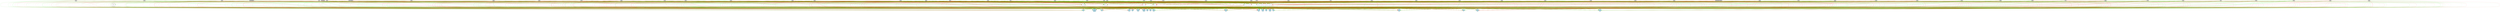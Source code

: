 digraph {
	node [fontsize=9 height=0.2 shape=circle width=0.2]
	"Cart Position" [fillcolor=lightgray shape=box style=filled]
	"Cart Velocity" [fillcolor=lightgray shape=box style=filled]
	"Pole Angle" [fillcolor=lightgray shape=box style=filled]
	"Pole Angular Velocity" [fillcolor=lightgray shape=box style=filled]
	-5 [fillcolor=lightgray shape=box style=filled]
	-6 [fillcolor=lightgray shape=box style=filled]
	-7 [fillcolor=lightgray shape=box style=filled]
	-8 [fillcolor=lightgray shape=box style=filled]
	-9 [fillcolor=lightgray shape=box style=filled]
	-10 [fillcolor=lightgray shape=box style=filled]
	-11 [fillcolor=lightgray shape=box style=filled]
	-12 [fillcolor=lightgray shape=box style=filled]
	-13 [fillcolor=lightgray shape=box style=filled]
	-14 [fillcolor=lightgray shape=box style=filled]
	-15 [fillcolor=lightgray shape=box style=filled]
	-16 [fillcolor=lightgray shape=box style=filled]
	-17 [fillcolor=lightgray shape=box style=filled]
	-18 [fillcolor=lightgray shape=box style=filled]
	-19 [fillcolor=lightgray shape=box style=filled]
	-20 [fillcolor=lightgray shape=box style=filled]
	-21 [fillcolor=lightgray shape=box style=filled]
	-22 [fillcolor=lightgray shape=box style=filled]
	-23 [fillcolor=lightgray shape=box style=filled]
	-24 [fillcolor=lightgray shape=box style=filled]
	-25 [fillcolor=lightgray shape=box style=filled]
	-26 [fillcolor=lightgray shape=box style=filled]
	-27 [fillcolor=lightgray shape=box style=filled]
	-28 [fillcolor=lightgray shape=box style=filled]
	-29 [fillcolor=lightgray shape=box style=filled]
	-30 [fillcolor=lightgray shape=box style=filled]
	-31 [fillcolor=lightgray shape=box style=filled]
	-32 [fillcolor=lightgray shape=box style=filled]
	-33 [fillcolor=lightgray shape=box style=filled]
	-34 [fillcolor=lightgray shape=box style=filled]
	-35 [fillcolor=lightgray shape=box style=filled]
	-36 [fillcolor=lightgray shape=box style=filled]
	-37 [fillcolor=lightgray shape=box style=filled]
	-38 [fillcolor=lightgray shape=box style=filled]
	-39 [fillcolor=lightgray shape=box style=filled]
	-40 [fillcolor=lightgray shape=box style=filled]
	-41 [fillcolor=lightgray shape=box style=filled]
	-42 [fillcolor=lightgray shape=box style=filled]
	-43 [fillcolor=lightgray shape=box style=filled]
	-44 [fillcolor=lightgray shape=box style=filled]
	-45 [fillcolor=lightgray shape=box style=filled]
	-46 [fillcolor=lightgray shape=box style=filled]
	-47 [fillcolor=lightgray shape=box style=filled]
	-48 [fillcolor=lightgray shape=box style=filled]
	-49 [fillcolor=lightgray shape=box style=filled]
	-50 [fillcolor=lightgray shape=box style=filled]
	-51 [fillcolor=lightgray shape=box style=filled]
	-52 [fillcolor=lightgray shape=box style=filled]
	-53 [fillcolor=lightgray shape=box style=filled]
	-54 [fillcolor=lightgray shape=box style=filled]
	-55 [fillcolor=lightgray shape=box style=filled]
	-56 [fillcolor=lightgray shape=box style=filled]
	-57 [fillcolor=lightgray shape=box style=filled]
	-58 [fillcolor=lightgray shape=box style=filled]
	-59 [fillcolor=lightgray shape=box style=filled]
	-60 [fillcolor=lightgray shape=box style=filled]
	-61 [fillcolor=lightgray shape=box style=filled]
	right [fillcolor=lightblue style=filled]
	left [fillcolor=lightblue style=filled]
	2 [fillcolor=lightblue style=filled]
	3 [fillcolor=lightblue style=filled]
	4 [fillcolor=lightblue style=filled]
	5 [fillcolor=lightblue style=filled]
	6 [fillcolor=lightblue style=filled]
	7 [fillcolor=lightblue style=filled]
	8 [fillcolor=lightblue style=filled]
	9 [fillcolor=lightblue style=filled]
	10 [fillcolor=lightblue style=filled]
	11 [fillcolor=lightblue style=filled]
	12 [fillcolor=lightblue style=filled]
	13 [fillcolor=lightblue style=filled]
	14 [fillcolor=lightblue style=filled]
	15 [fillcolor=lightblue style=filled]
	16 [fillcolor=lightblue style=filled]
	17 [fillcolor=lightblue style=filled]
	18 [fillcolor=lightblue style=filled]
	19 [fillcolor=lightblue style=filled]
	910 [fillcolor=white style=filled]
	911 [fillcolor=white style=filled]
	912 [fillcolor=white style=filled]
	913 [fillcolor=white style=filled]
	914 [fillcolor=white style=filled]
	915 [fillcolor=white style=filled]
	916 [fillcolor=white style=filled]
	917 [fillcolor=white style=filled]
	918 [fillcolor=white style=filled]
	919 [fillcolor=white style=filled]
	3183 [fillcolor=white style=filled]
	-44 -> 7 [color=green penwidth=0.1719265518980747 style=solid]
	-45 -> right [color=green penwidth=0.4304962778771324 style=solid]
	-50 -> 2 [color=green penwidth=0.24319995218644572 style=solid]
	"Pole Angle" -> 915 [color=green penwidth=0.27945024069849433 style=dotted]
	-23 -> 3 [color=red penwidth=0.20820029883125404 style=solid]
	-9 -> 13 [color=red penwidth=0.38586489427230053 style=solid]
	-54 -> 16 [color=green penwidth=0.46480508014051414 style=solid]
	"Pole Angular Velocity" -> 15 [color=green penwidth=0.29214598973062134 style=dotted]
	-45 -> 5 [color=red penwidth=0.12575217724295462 style=solid]
	-6 -> 3 [color=red penwidth=0.187029912885124 style=solid]
	-26 -> 4 [color=red penwidth=0.5106342375611301 style=solid]
	-38 -> left [color=red penwidth=0.10527867319001212 style=solid]
	-52 -> 911 [color=green penwidth=0.4446083580448289 style=dotted]
	-20 -> right [color=green penwidth=0.3856512674531405 style=solid]
	917 -> 8 [color=red penwidth=0.2703785699428823 style=solid]
	-59 -> 2 [color=green penwidth=0.2521290505463597 style=solid]
	"Pole Angle" -> 15 [color=red penwidth=0.11750606930299162 style=solid]
	-18 -> 19 [color=red penwidth=0.28144198159029266 style=solid]
	-38 -> 6 [color=green penwidth=0.4322204781430037 style=solid]
	-48 -> 919 [color=green penwidth=0.3072822635528847 style=solid]
	-12 -> 11 [color=red penwidth=0.47105775020579566 style=solid]
	-60 -> 8 [color=red penwidth=0.12391780396121804 style=solid]
	"Pole Angle" -> 19 [color=red penwidth=0.5972297012351999 style=solid]
	-51 -> 12 [color=red penwidth=0.4071899981281667 style=solid]
	-5 -> 12 [color=red penwidth=0.5681862670065432 style=solid]
	-61 -> 910 [color=green penwidth=0.1815261367979471 style=solid]
	911 -> 3 [color=green penwidth=0.24619003204498277 style=solid]
	"Cart Position" -> 17 [color=green penwidth=0.20565413923743173 style=solid]
	-57 -> right [color=red penwidth=0.20923408738692323 style=solid]
	-60 -> 16 [color=red penwidth=0.2384345541135365 style=solid]
	-35 -> 917 [color=red penwidth=0.12096846196334098 style=solid]
	-41 -> 919 [color=green penwidth=0.27876830491541127 style=solid]
	-40 -> 917 [color=red penwidth=0.19773029907107675 style=solid]
	-27 -> 18 [color=red penwidth=0.16536328575482612 style=solid]
	-27 -> 11 [color=green penwidth=0.1931992263179173 style=solid]
	-12 -> 13 [color=green penwidth=0.14395939743496233 style=solid]
	-38 -> 915 [color=red penwidth=0.11170594559160231 style=solid]
	-18 -> 4 [color=green penwidth=0.5873565986461612 style=solid]
	-36 -> 914 [color=red penwidth=0.20300629838631148 style=solid]
	-30 -> 919 [color=green penwidth=0.2983160406010483 style=solid]
	-19 -> 3 [color=red penwidth=0.20955829553211475 style=solid]
	-45 -> 913 [color=red penwidth=0.15658069296914295 style=solid]
	-59 -> 8 [color=green penwidth=0.10224332867319427 style=solid]
	-45 -> 911 [color=red penwidth=0.37313883774251244 style=solid]
	-32 -> 10 [color=green penwidth=0.11251224951223755 style=solid]
	"Cart Position" -> 918 [color=red penwidth=0.14351741740903853 style=solid]
	-23 -> 7 [color=green penwidth=0.3605768464026361 style=dotted]
	-17 -> 14 [color=green penwidth=0.39990860160551456 style=solid]
	-16 -> 7 [color=green penwidth=0.11852037160988588 style=solid]
	-56 -> 14 [color=red penwidth=0.11777672161623204 style=solid]
	-36 -> 10 [color=red penwidth=0.35179122232622184 style=solid]
	919 -> 15 [color=red penwidth=0.19049168916539339 style=solid]
	-56 -> 5 [color=red penwidth=0.1458153672462757 style=solid]
	-16 -> 2 [color=red penwidth=0.10037654192726095 style=solid]
	-53 -> 916 [color=green penwidth=0.4004766643577643 style=solid]
	-15 -> 2 [color=green penwidth=0.37163371367367626 style=solid]
	-15 -> left [color=red penwidth=0.4175592340030563 style=solid]
	-27 -> 911 [color=red penwidth=0.19801159838183136 style=solid]
	911 -> 7 [color=red penwidth=0.2606190501323492 style=solid]
	-8 -> 916 [color=green penwidth=0.22593978043599336 style=solid]
	-57 -> 918 [color=green penwidth=0.25680556236990865 style=solid]
	"Pole Angle" -> 3 [color=green penwidth=0.10158253971972958 style=solid]
	-32 -> 3 [color=green penwidth=0.20662327466351688 style=dotted]
	-30 -> 2 [color=red penwidth=0.3661801460311409 style=solid]
	-12 -> 18 [color=red penwidth=0.25371487104303236 style=solid]
	-26 -> 10 [color=red penwidth=0.13838505276896418 style=solid]
	-54 -> 915 [color=green penwidth=0.2017893583561215 style=solid]
	-6 -> 4 [color=red penwidth=0.15209573145970237 style=solid]
	-23 -> 13 [color=red penwidth=0.40163553997211265 style=solid]
	-28 -> 5 [color=red penwidth=0.4951253622857532 style=solid]
	-28 -> 918 [color=red penwidth=0.2731685649917104 style=solid]
	-10 -> 2 [color=green penwidth=0.33610314124895535 style=solid]
	-44 -> 15 [color=red penwidth=0.326689523170579 style=solid]
	-18 -> 914 [color=green penwidth=0.3787307975357528 style=solid]
	-40 -> 910 [color=green penwidth=0.5951618626244265 style=solid]
	-50 -> 9 [color=red penwidth=0.3084650242448689 style=solid]
	-43 -> 10 [color=red penwidth=0.3135483540009347 style=solid]
	-32 -> 912 [color=red penwidth=0.26696202440194294 style=solid]
	-34 -> left [color=red penwidth=0.19589551987711118 style=solid]
	-40 -> 915 [color=green penwidth=0.23949337186441755 style=solid]
	-26 -> 11 [color=red penwidth=0.291558645859872 style=solid]
	-38 -> 13 [color=green penwidth=0.2753342531495315 style=solid]
	-17 -> 12 [color=red penwidth=0.1533526648518483 style=solid]
	-47 -> 913 [color=red penwidth=0.24029626772286367 style=dotted]
	-6 -> 2 [color=red penwidth=0.12307046289838214 style=solid]
	-29 -> 19 [color=green penwidth=0.1375562454549701 style=solid]
	-56 -> 16 [color=green penwidth=0.6188038407903187 style=solid]
	-58 -> 914 [color=red penwidth=0.473478056922637 style=solid]
	-24 -> 915 [color=green penwidth=0.30699318943459436 style=solid]
	-34 -> 12 [color=green penwidth=0.3326572948858687 style=solid]
	-52 -> 17 [color=red penwidth=0.34619222627419943 style=solid]
	-12 -> 915 [color=red penwidth=0.33605516339289143 style=solid]
	-35 -> 919 [color=red penwidth=0.47516313468476945 style=solid]
	-53 -> 18 [color=green penwidth=0.10866589940174776 style=solid]
	917 -> 5 [color=green penwidth=0.21960937858034846 style=dotted]
	-55 -> 19 [color=red penwidth=0.3560842998034892 style=solid]
	-22 -> 914 [color=green penwidth=0.15685551987212176 style=solid]
	-37 -> 11 [color=red penwidth=0.3120065138315308 style=solid]
	"Pole Angle" -> 5 [color=red penwidth=0.10598850269394969 style=dotted]
	914 -> 8 [color=red penwidth=0.34291821604711425 style=solid]
	-61 -> 911 [color=green penwidth=0.3182160256021041 style=solid]
	-8 -> 5 [color=green penwidth=0.5740313253623912 style=solid]
	-20 -> 917 [color=red penwidth=0.30396799496368576 style=solid]
	-53 -> right [color=red penwidth=0.19124547989895663 style=solid]
	-6 -> 5 [color=red penwidth=0.19895118420742508 style=solid]
	919 -> 12 [color=red penwidth=0.13172202570855562 style=solid]
	916 -> 14 [color=red penwidth=0.3639847514439569 style=solid]
	-28 -> 19 [color=green penwidth=0.1951720131593117 style=solid]
	"Pole Angular Velocity" -> 911 [color=red penwidth=0.13423150659685074 style=solid]
	-39 -> 17 [color=green penwidth=0.22065334728494584 style=solid]
	-15 -> 913 [color=green penwidth=0.2630046371739141 style=dotted]
	-12 -> 6 [color=red penwidth=0.3323039941465339 style=solid]
	-60 -> 7 [color=red penwidth=0.27140121075932294 style=solid]
	"Pole Angle" -> 7 [color=red penwidth=0.24997476760604329 style=solid]
	-46 -> 910 [color=red penwidth=0.3735068709921724 style=solid]
	-37 -> 915 [color=red penwidth=0.4209487579804213 style=solid]
	-45 -> 4 [color=red penwidth=0.606866370097071 style=solid]
	-35 -> 5 [color=green penwidth=0.43976425482984116 style=solid]
	-41 -> 918 [color=green penwidth=0.12879815740750936 style=solid]
	-19 -> 919 [color=green penwidth=0.19111560280309015 style=solid]
	-48 -> 17 [color=red penwidth=0.24375292507109525 style=solid]
	-41 -> 911 [color=green penwidth=0.3280353028598047 style=solid]
	-6 -> 11 [color=red penwidth=0.431038067362732 style=solid]
	-55 -> 14 [color=red penwidth=0.3690179518549954 style=solid]
	-60 -> 9 [color=red penwidth=0.1744172670045604 style=solid]
	-28 -> right [color=green penwidth=0.11915702094958083 style=solid]
	-31 -> 915 [color=green penwidth=0.29106100506144483 style=solid]
	-38 -> 12 [color=red penwidth=0.3199033499906075 style=solid]
	-56 -> 15 [color=red penwidth=0.17811580801985893 style=solid]
	-12 -> 15 [color=red penwidth=0.3276884143484371 style=solid]
	-33 -> 915 [color=green penwidth=0.33307877232264393 style=solid]
	-16 -> 915 [color=green penwidth=0.3211189857143649 style=solid]
	-11 -> 16 [color=green penwidth=0.40603102252338996 style=solid]
	911 -> 16 [color=red penwidth=0.22973295579806483 style=dotted]
	917 -> 10 [color=red penwidth=0.11714424276424434 style=solid]
	-26 -> 13 [color=red penwidth=0.44581364654118716 style=dotted]
	-7 -> left [color=red penwidth=0.23026958819084997 style=solid]
	-40 -> 2 [color=red penwidth=0.1827579178138229 style=dotted]
	"Cart Velocity" -> left [color=red penwidth=0.46059314173688715 style=dotted]
	-11 -> 916 [color=green penwidth=0.17125333860309871 style=solid]
	"Pole Angle" -> right [color=green penwidth=0.30990015032820606 style=solid]
	-24 -> 13 [color=red penwidth=0.1529616602345268 style=solid]
	-21 -> 17 [color=green penwidth=0.18091099798299243 style=solid]
	-33 -> 12 [color=red penwidth=0.3553388690248609 style=solid]
	-6 -> 7 [color=green penwidth=0.14289558085170834 style=solid]
	-49 -> 18 [color=red penwidth=0.2712910117133459 style=solid]
	-51 -> 6 [color=red penwidth=0.22827476416237896 style=solid]
	914 -> 11 [color=red penwidth=0.37607808025525613 style=solid]
	-45 -> 914 [color=red penwidth=0.25833122379294926 style=solid]
	916 -> 2 [color=red penwidth=0.35003782488899693 style=solid]
	910 -> 9 [color=red penwidth=0.4481727249361894 style=solid]
	-47 -> 3 [color=red penwidth=0.17688509255890222 style=solid]
	-39 -> 917 [color=red penwidth=0.23100554223334532 style=solid]
	-33 -> 913 [color=green penwidth=0.1743820778018681 style=solid]
	-30 -> 13 [color=red penwidth=0.23264558466403393 style=solid]
	-50 -> 917 [color=red penwidth=0.19019063250052548 style=solid]
	-47 -> 914 [color=green penwidth=0.13341005956845767 style=solid]
	-26 -> 915 [color=red penwidth=0.3988310519379388 style=solid]
	"Cart Velocity" -> right [color=red penwidth=0.19834786486833939 style=solid]
	-30 -> 916 [color=red penwidth=0.2960296781128724 style=solid]
	-13 -> 916 [color=green penwidth=0.3721266024414027 style=solid]
	-43 -> 12 [color=green penwidth=0.19373629158012587 style=solid]
	-11 -> 919 [color=red penwidth=0.2314072974728207 style=solid]
	-11 -> 9 [color=red penwidth=0.17587749616238446 style=solid]
	-50 -> 13 [color=green penwidth=0.2230442366165836 style=solid]
	-34 -> 15 [color=green penwidth=0.11554357309219564 style=solid]
	-48 -> 2 [color=green penwidth=0.11876905463800552 style=solid]
	-8 -> 11 [color=red penwidth=0.17576457537726495 style=solid]
	915 -> left [color=green penwidth=0.3695541361283311 style=solid]
	-55 -> 15 [color=red penwidth=0.19789766178800522 style=solid]
	-50 -> 911 [color=red penwidth=0.4577965126276735 style=solid]
	-38 -> 911 [color=red penwidth=0.21415817267930026 style=solid]
	-41 -> 915 [color=green penwidth=0.21411723433977342 style=solid]
	-17 -> 917 [color=red penwidth=0.3864945395840127 style=solid]
	-42 -> 915 [color=red penwidth=0.10113667155102132 style=solid]
	-35 -> 918 [color=green penwidth=0.13655275064112263 style=solid]
	-58 -> 11 [color=red penwidth=0.5049870142385847 style=solid]
	-61 -> 916 [color=red penwidth=0.33362446479686897 style=solid]
	-32 -> 5 [color=red penwidth=0.3889516169075522 style=solid]
	-21 -> 914 [color=green penwidth=0.15964087336600902 style=solid]
	-31 -> 6 [color=red penwidth=0.2119531487782954 style=solid]
	-46 -> 13 [color=green penwidth=0.2371969394003674 style=solid]
	-37 -> 9 [color=green penwidth=0.2681975189492912 style=solid]
	-56 -> 918 [color=green penwidth=0.11057455798425903 style=solid]
	919 -> 14 [color=red penwidth=0.32651690246286746 style=solid]
	-24 -> 17 [color=green penwidth=0.2068664819761859 style=solid]
	-8 -> 6 [color=red penwidth=0.6848598761729346 style=dotted]
	-43 -> 4 [color=green penwidth=0.4919893038632843 style=solid]
	-26 -> 14 [color=red penwidth=0.2282699910741461 style=solid]
	-29 -> 8 [color=red penwidth=0.3255821476014805 style=solid]
	-20 -> 6 [color=red penwidth=0.23600416108515235 style=solid]
	-50 -> 12 [color=red penwidth=0.2646062197219866 style=solid]
	"Pole Angle" -> 10 [color=green penwidth=0.46715578767097976 style=solid]
	-46 -> 916 [color=red penwidth=0.2311752393323002 style=solid]
	-23 -> 910 [color=red penwidth=0.372740906418918 style=solid]
	-10 -> 916 [color=green penwidth=0.39996111688802083 style=solid]
	-35 -> 910 [color=red penwidth=0.2112808715953684 style=solid]
	-28 -> 9 [color=green penwidth=0.16628892061355594 style=solid]
	-28 -> 11 [color=green penwidth=0.20628060825736627 style=solid]
	-27 -> 17 [color=red penwidth=0.46634888723073764 style=solid]
	-60 -> 14 [color=green penwidth=0.23613970259701228 style=solid]
	-28 -> 10 [color=red penwidth=0.18994431378483223 style=solid]
	-14 -> 913 [color=green penwidth=0.31543797109193983 style=solid]
	919 -> 2 [color=green penwidth=0.18709989192872112 style=solid]
	-50 -> 916 [color=green penwidth=0.16099438964045504 style=solid]
	-39 -> 8 [color=red penwidth=0.20381063458677778 style=solid]
	917 -> 11 [color=red penwidth=0.38232136802616123 style=solid]
	-27 -> 14 [color=green penwidth=0.40704346852007023 style=solid]
	-37 -> 16 [color=red penwidth=0.20564605236329936 style=solid]
	-37 -> 912 [color=red penwidth=0.10792225851975633 style=solid]
	917 -> 13 [color=red penwidth=0.12589960617227108 style=solid]
	"Pole Angular Velocity" -> 14 [color=green penwidth=0.3327942451968673 style=dotted]
	-27 -> 12 [color=green penwidth=0.15928120447929522 style=solid]
	-41 -> 19 [color=red penwidth=0.11979928634312359 style=solid]
	-57 -> 15 [color=red penwidth=0.4235976979190198 style=solid]
	917 -> right [color=red penwidth=0.2437718521363472 style=solid]
	-31 -> 918 [color=red penwidth=0.4006149772200449 style=solid]
	-60 -> 913 [color=green penwidth=0.15342211608847994 style=solid]
	-22 -> 918 [color=red penwidth=0.16467277467114144 style=solid]
	-8 -> right [color=red penwidth=0.2418746815440488 style=solid]
	-17 -> 912 [color=red penwidth=0.21462142468983317 style=solid]
	-54 -> 910 [color=red penwidth=0.22515455606973775 style=solid]
	-21 -> 2 [color=red penwidth=0.15059076274774674 style=solid]
	-6 -> right [color=red penwidth=0.28358037258347524 style=solid]
	-44 -> 916 [color=green penwidth=0.3198234005980285 style=solid]
	-45 -> 919 [color=red penwidth=0.311049010644009 style=solid]
	-26 -> 918 [color=red penwidth=0.1353426735701595 style=solid]
	-48 -> 19 [color=green penwidth=0.14735745006321302 style=solid]
	915 -> 18 [color=green penwidth=0.18844637868166153 style=dotted]
	-61 -> right [color=green penwidth=0.11301821615228654 style=solid]
	916 -> 11 [color=green penwidth=0.22181860106906665 style=solid]
	-18 -> 915 [color=green penwidth=0.5583399089243242 style=solid]
	-13 -> 16 [color=red penwidth=0.1982593664131745 style=solid]
	-20 -> 2 [color=green penwidth=0.12020079758439531 style=solid]
	-47 -> 910 [color=red penwidth=0.3568363700236541 style=solid]
	-58 -> 2 [color=green penwidth=0.12267581271656812 style=solid]
	-43 -> 918 [color=green penwidth=0.1890648100679273 style=solid]
	-54 -> 17 [color=red penwidth=0.45502917544250354 style=solid]
	"Pole Angle" -> 913 [color=red penwidth=0.18971323960212433 style=solid]
	-41 -> 3 [color=red penwidth=0.31426483580178377 style=solid]
	-28 -> 7 [color=green penwidth=0.26059639368169707 style=solid]
	-23 -> 14 [color=green penwidth=0.34701735972313374 style=solid]
	-18 -> 7 [color=red penwidth=0.33030146267178917 style=solid]
	-18 -> 12 [color=green penwidth=0.1500729775407843 style=solid]
	-58 -> 4 [color=red penwidth=0.40672141995554345 style=solid]
	-48 -> 916 [color=red penwidth=0.2529069964802802 style=solid]
	-12 -> 8 [color=red penwidth=0.4735826625403474 style=solid]
	-40 -> 15 [color=green penwidth=0.3406850470425994 style=solid]
	-7 -> 13 [color=red penwidth=0.4348401302663313 style=solid]
	-29 -> 917 [color=green penwidth=0.17685420567018115 style=solid]
	-28 -> 8 [color=green penwidth=0.2777474995658451 style=solid]
	-15 -> 16 [color=green penwidth=0.1184957568222192 style=solid]
	-47 -> 10 [color=red penwidth=0.14142669106912084 style=solid]
	-50 -> 915 [color=green penwidth=0.294510937687267 style=solid]
	-9 -> 7 [color=green penwidth=0.18567086338020755 style=solid]
	-27 -> 4 [color=red penwidth=0.16072691701658204 style=solid]
	-7 -> 11 [color=red penwidth=0.4775719733118373 style=solid]
	-41 -> 10 [color=red penwidth=0.20317452399005653 style=dotted]
	-57 -> 11 [color=green penwidth=0.153415169834728 style=solid]
	-22 -> 6 [color=green penwidth=0.2249948785849456 style=solid]
	-7 -> 914 [color=green penwidth=0.12586878280217365 style=solid]
	-22 -> 14 [color=red penwidth=0.3444303625066643 style=dotted]
	-23 -> 15 [color=red penwidth=0.5030291973830769 style=solid]
	-54 -> 11 [color=green penwidth=0.29705787089155744 style=solid]
	-60 -> 18 [color=green penwidth=0.5686399957179982 style=dotted]
	-48 -> 11 [color=red penwidth=0.45696742365453746 style=solid]
	-16 -> 12 [color=red penwidth=0.15280405517419676 style=solid]
	-43 -> 18 [color=red penwidth=0.11104267543634201 style=solid]
	-56 -> 3 [color=green penwidth=0.19051937131315866 style=solid]
	-52 -> 14 [color=green penwidth=0.35872829243815674 style=solid]
	-16 -> 914 [color=green penwidth=0.22508689079170346 style=solid]
	-31 -> 911 [color=red penwidth=0.2692495921328392 style=solid]
	"Pole Angular Velocity" -> 2 [color=red penwidth=0.3537280549603228 style=solid]
	-50 -> 3 [color=red penwidth=0.36017794576503004 style=solid]
	-6 -> 918 [color=red penwidth=0.11655871164572007 style=solid]
	-49 -> 17 [color=green penwidth=0.19954442332189848 style=solid]
	-44 -> 917 [color=green penwidth=0.513617013968252 style=solid]
	-27 -> left [color=green penwidth=0.2328636360872016 style=solid]
	-40 -> 11 [color=red penwidth=0.37309632203144705 style=solid]
	-14 -> 912 [color=red penwidth=0.3923673428847698 style=solid]
	918 -> 5 [color=green penwidth=0.18498860261243077 style=solid]
	-51 -> 917 [color=red penwidth=0.13093147785824935 style=solid]
	-61 -> 19 [color=green penwidth=0.5081174545352881 style=solid]
	-54 -> 10 [color=red penwidth=0.36246025817748206 style=solid]
	-18 -> 2 [color=red penwidth=0.13998976752723472 style=solid]
	-28 -> 14 [color=red penwidth=0.5991647267019227 style=dotted]
	-16 -> 916 [color=red penwidth=0.44126975067837626 style=solid]
	-39 -> 916 [color=green penwidth=0.25247464124817204 style=solid]
	-51 -> 18 [color=red penwidth=0.7947090910195066 style=solid]
	913 -> 14 [color=red penwidth=0.2029474045890418 style=solid]
	-22 -> 917 [color=green penwidth=0.2868896409965967 style=solid]
	-52 -> 11 [color=green penwidth=0.4489394641266289 style=solid]
	-15 -> 17 [color=red penwidth=0.48737799277834204 style=solid]
	-15 -> 917 [color=red penwidth=0.34910540594926853 style=solid]
	-46 -> 2 [color=green penwidth=0.14424354143725066 style=solid]
	-49 -> 914 [color=red penwidth=0.3052001722547435 style=solid]
	-20 -> 18 [color=red penwidth=0.12813175590426737 style=solid]
	915 -> 7 [color=red penwidth=0.3852600495506703 style=solid]
	-33 -> 5 [color=green penwidth=0.18333727616666312 style=solid]
	-51 -> left [color=green penwidth=0.24976450437029984 style=solid]
	-45 -> 17 [color=green penwidth=0.12615738546590746 style=solid]
	-33 -> 13 [color=red penwidth=0.11232183359736193 style=solid]
	-58 -> 912 [color=red penwidth=0.1811714304970988 style=solid]
	"Cart Position" -> right [color=red penwidth=0.14265393689451394 style=solid]
	-33 -> 9 [color=green penwidth=0.4058101448050909 style=solid]
	-9 -> 10 [color=green penwidth=0.5175470039338157 style=solid]
	914 -> 7 [color=red penwidth=0.16577612094301358 style=solid]
	-15 -> 912 [color=red penwidth=0.19676239901882508 style=solid]
	-29 -> 919 [color=red penwidth=0.4680203850333857 style=solid]
	-9 -> 8 [color=green penwidth=0.14623818051564008 style=solid]
	-59 -> 3 [color=red penwidth=0.10584074996053831 style=solid]
	-6 -> 17 [color=red penwidth=0.226277176386673 style=solid]
	-24 -> 910 [color=red penwidth=0.33433424644299115 style=solid]
	-6 -> 915 [color=green penwidth=0.5140899306548058 style=solid]
	-26 -> 917 [color=red penwidth=0.20243952168887575 style=solid]
	-52 -> 15 [color=green penwidth=0.3397607735547361 style=solid]
	912 -> 12 [color=red penwidth=0.1542235336433445 style=solid]
	-33 -> 14 [color=red penwidth=0.10051209101203802 style=solid]
	-46 -> 17 [color=red penwidth=0.11942998555453932 style=solid]
	-40 -> 8 [color=red penwidth=0.2809502503525967 style=solid]
	-17 -> 3 [color=red penwidth=0.11166719620708458 style=solid]
	-10 -> 914 [color=green penwidth=0.25912072116033724 style=solid]
	-54 -> left [color=green penwidth=0.13474560058001825 style=solid]
	-47 -> 915 [color=red penwidth=0.1829931090144067 style=solid]
	-10 -> 913 [color=red penwidth=0.2459563313201595 style=solid]
	-12 -> 917 [color=green penwidth=0.5123102987958291 style=dotted]
	-44 -> 919 [color=red penwidth=0.12972191483957046 style=solid]
	-29 -> 916 [color=red penwidth=0.2637251077815401 style=solid]
	-40 -> 911 [color=red penwidth=0.1702589883522445 style=solid]
	-35 -> 2 [color=green penwidth=0.12345784122208389 style=solid]
	-39 -> 4 [color=red penwidth=0.3110844756173335 style=solid]
	-5 -> 2 [color=red penwidth=0.32784662648879787 style=solid]
	-35 -> 916 [color=green penwidth=0.10552942383951437 style=solid]
	-30 -> 18 [color=green penwidth=0.5872899306718274 style=solid]
	919 -> 3 [color=red penwidth=0.3293298826867419 style=solid]
	-23 -> 913 [color=green penwidth=0.13934019739716286 style=solid]
	-45 -> 11 [color=green penwidth=0.4371635474573925 style=solid]
	-42 -> 15 [color=green penwidth=0.3610660877042695 style=solid]
	916 -> 16 [color=green penwidth=0.18921711583077708 style=solid]
	-9 -> 5 [color=green penwidth=0.13933812180850205 style=solid]
	-44 -> 8 [color=green penwidth=0.45188799221925713 style=solid]
	-21 -> left [color=red penwidth=0.43960621901684993 style=solid]
	-42 -> 919 [color=red penwidth=0.39318964874685125 style=solid]
	-16 -> 18 [color=red penwidth=0.2149479658988262 style=solid]
	-57 -> 915 [color=green penwidth=0.15906990492933737 style=solid]
	-42 -> 12 [color=red penwidth=0.34268504828182345 style=solid]
	-22 -> 8 [color=green penwidth=0.20801703901172003 style=solid]
	-20 -> 4 [color=green penwidth=0.245018162987183 style=solid]
	-40 -> 6 [color=green penwidth=0.1886189434700059 style=dotted]
	-39 -> 911 [color=green penwidth=0.15997823692601199 style=solid]
	-34 -> 18 [color=red penwidth=0.7630206167770509 style=solid]
	"Cart Velocity" -> 917 [color=green penwidth=0.4820050031353106 style=solid]
	-5 -> 912 [color=red penwidth=0.43244393617991306 style=solid]
	-33 -> 914 [color=green penwidth=0.17853735663204442 style=solid]
	-26 -> 910 [color=red penwidth=0.518433693146735 style=solid]
	-40 -> 12 [color=green penwidth=0.30834562914369223 style=solid]
	-57 -> 5 [color=red penwidth=0.40349250565648564 style=solid]
	-31 -> 912 [color=green penwidth=0.29212165047775496 style=solid]
	-56 -> 17 [color=red penwidth=0.3531609609674332 style=solid]
	"Cart Velocity" -> 16 [color=red penwidth=0.2574648453363843 style=solid]
	914 -> 2 [color=red penwidth=0.16053074520026658 style=solid]
	-56 -> 7 [color=red penwidth=0.28716719316113437 style=solid]
	914 -> 16 [color=green penwidth=0.2682104357177617 style=solid]
	-16 -> 9 [color=green penwidth=0.2875846599140196 style=dotted]
	-37 -> 918 [color=green penwidth=0.13296027623412282 style=solid]
	-5 -> 5 [color=red penwidth=0.14033181671970568 style=solid]
	-42 -> 914 [color=green penwidth=0.5463302181044851 style=solid]
	-50 -> 16 [color=red penwidth=0.3286361099351609 style=solid]
	-6 -> 913 [color=red penwidth=0.2091443245857491 style=solid]
	-19 -> 12 [color=green penwidth=0.24800415360723124 style=solid]
	-38 -> 19 [color=red penwidth=0.45378136872487296 style=solid]
	-49 -> 9 [color=red penwidth=0.6314233365612499 style=solid]
	910 -> 13 [color=green penwidth=0.19182349352125563 style=solid]
	-33 -> 19 [color=green penwidth=0.18377013205360165 style=solid]
	-39 -> 13 [color=red penwidth=0.312207684133464 style=solid]
	919 -> 18 [color=green penwidth=0.1770980288183268 style=solid]
	-49 -> 2 [color=red penwidth=0.25589531361755125 style=solid]
	"Pole Angular Velocity" -> 11 [color=green penwidth=0.2278811395528054 style=solid]
	-8 -> 9 [color=green penwidth=0.3076812262166382 style=solid]
	-28 -> 18 [color=green penwidth=0.4674319069544588 style=solid]
	-31 -> 11 [color=green penwidth=0.32141668423890685 style=solid]
	-36 -> 12 [color=green penwidth=0.29855590103732477 style=solid]
	"Pole Angle" -> 11 [color=green penwidth=0.16745737437725056 style=solid]
	-25 -> 910 [color=red penwidth=0.23533193528046337 style=solid]
	-10 -> 12 [color=green penwidth=0.13341718275745107 style=solid]
	"Cart Velocity" -> 919 [color=red penwidth=0.39306794737330886 style=solid]
	-52 -> 919 [color=red penwidth=0.30605583700498645 style=solid]
	-45 -> 19 [color=red penwidth=0.44766030704395077 style=solid]
	-15 -> 5 [color=green penwidth=0.4263586415253714 style=dotted]
	-24 -> 919 [color=green penwidth=0.3940242669611804 style=solid]
	-27 -> 918 [color=green penwidth=0.16822248380296245 style=solid]
	-19 -> left [color=red penwidth=0.19796400907980619 style=solid]
	910 -> 6 [color=green penwidth=0.26204194547252935 style=solid]
	-43 -> left [color=red penwidth=0.38947354940570644 style=solid]
	918 -> 11 [color=green penwidth=0.21303245913087634 style=solid]
	-30 -> 915 [color=red penwidth=0.2118715514601448 style=solid]
	-8 -> 15 [color=red penwidth=0.16507185203183844 style=solid]
	912 -> 10 [color=green penwidth=0.21923831542680494 style=solid]
	915 -> 2 [color=green penwidth=0.17921540255149276 style=solid]
	-7 -> 913 [color=red penwidth=0.16228171695135102 style=solid]
	-40 -> 18 [color=red penwidth=0.19929275777710703 style=solid]
	917 -> 18 [color=red penwidth=0.18024823623464173 style=solid]
	-34 -> 2 [color=red penwidth=0.323716030179097 style=solid]
	-50 -> 14 [color=red penwidth=0.23064544722260924 style=solid]
	-10 -> 7 [color=green penwidth=0.19036060249396253 style=solid]
	-19 -> 914 [color=green penwidth=0.28607420180488075 style=solid]
	-20 -> 915 [color=green penwidth=0.19956615389000293 style=solid]
	-41 -> 913 [color=red penwidth=0.26989634266228213 style=dotted]
	-20 -> 912 [color=green penwidth=0.24845824157908267 style=solid]
	-34 -> 16 [color=green penwidth=0.2590939783863286 style=solid]
	916 -> left [color=red penwidth=0.17660779550281075 style=solid]
	-15 -> 911 [color=green penwidth=0.18808573599524575 style=solid]
	-7 -> 7 [color=green penwidth=0.13744577597033864 style=solid]
	-23 -> 18 [color=red penwidth=0.2462728146654501 style=solid]
	-53 -> 12 [color=green penwidth=0.18239557198728804 style=solid]
	-20 -> 16 [color=red penwidth=0.7090768819098041 style=solid]
	-23 -> 919 [color=red penwidth=0.33823692355292506 style=solid]
	-53 -> 2 [color=green penwidth=0.2205082637271869 style=solid]
	-49 -> 11 [color=red penwidth=0.7690709474746442 style=solid]
	-30 -> 911 [color=red penwidth=0.24368488844616798 style=solid]
	-14 -> 910 [color=red penwidth=0.16240753586274242 style=solid]
	-51 -> 10 [color=red penwidth=0.28050096238085814 style=solid]
	-19 -> 10 [color=green penwidth=0.44321785245722833 style=solid]
	-30 -> 10 [color=green penwidth=0.13521083923848032 style=solid]
	-49 -> 16 [color=green penwidth=0.3271882290363536 style=dotted]
	-35 -> left [color=red penwidth=0.4552791917397263 style=solid]
	-7 -> 915 [color=green penwidth=0.10085571905504054 style=solid]
	-36 -> 5 [color=red penwidth=0.11377957976469313 style=solid]
	-48 -> 9 [color=red penwidth=0.2532508132992446 style=solid]
	-21 -> 5 [color=green penwidth=0.23187184016933052 style=dotted]
	910 -> 2 [color=red penwidth=0.31453494620520306 style=solid]
	-34 -> 913 [color=green penwidth=0.15432562929243582 style=solid]
	-58 -> 6 [color=red penwidth=0.38242078070832675 style=solid]
	-21 -> 10 [color=red penwidth=0.2347131108738136 style=solid]
	-35 -> 13 [color=green penwidth=0.24115052395865585 style=solid]
	-56 -> 2 [color=red penwidth=0.29290493448823274 style=solid]
	-42 -> 2 [color=green penwidth=0.2703698960798465 style=solid]
	"Cart Velocity" -> 6 [color=green penwidth=0.10097020155750902 style=solid]
	919 -> 6 [color=green penwidth=0.20690577055744144 style=solid]
	-48 -> 918 [color=red penwidth=0.25522494635537296 style=solid]
	-16 -> 912 [color=red penwidth=0.2272825162366551 style=solid]
	-42 -> 16 [color=red penwidth=0.1981344746577658 style=solid]
	-20 -> 13 [color=green penwidth=0.49235424569398645 style=solid]
	-27 -> 913 [color=red penwidth=0.1092006907843037 style=solid]
	-55 -> 2 [color=red penwidth=0.36707349202733175 style=solid]
	-50 -> 8 [color=green penwidth=0.11796581943881126 style=solid]
	-32 -> 2 [color=red penwidth=0.27868447687108655 style=solid]
	-33 -> 10 [color=red penwidth=0.19146706918667936 style=solid]
	-52 -> 9 [color=red penwidth=0.18629970812334895 style=solid]
	-24 -> 913 [color=red penwidth=0.42967947099348014 style=solid]
	915 -> 14 [color=green penwidth=0.23538899391665652 style=solid]
	-32 -> 914 [color=green penwidth=0.6304063714083542 style=solid]
	-31 -> 9 [color=green penwidth=0.3189191321884052 style=solid]
	-28 -> 914 [color=green penwidth=0.3499841318617419 style=solid]
	-26 -> 17 [color=red penwidth=0.3455074232021767 style=solid]
	-38 -> 8 [color=green penwidth=0.14417096154776804 style=solid]
	-6 -> 8 [color=red penwidth=0.21813134663831338 style=solid]
	-47 -> 911 [color=red penwidth=0.36652204881518513 style=solid]
	-60 -> 6 [color=red penwidth=0.5125987700904115 style=solid]
	-41 -> 13 [color=red penwidth=0.20566889120897336 style=solid]
	-16 -> 13 [color=red penwidth=0.19321775360799437 style=solid]
	-52 -> 4 [color=green penwidth=0.3982468878518419 style=solid]
	-41 -> 18 [color=red penwidth=0.22119378038433327 style=solid]
	-7 -> 2 [color=green penwidth=0.3342846772346868 style=solid]
	-9 -> 918 [color=red penwidth=0.10949895415071605 style=solid]
	-45 -> 13 [color=red penwidth=0.1474607576480157 style=solid]
	-7 -> 4 [color=green penwidth=0.14503532192729912 style=solid]
	-31 -> left [color=green penwidth=0.32172844701852227 style=dotted]
	"Cart Velocity" -> 17 [color=green penwidth=0.12793082536613729 style=solid]
	-12 -> 19 [color=green penwidth=0.19055558968083092 style=solid]
	-60 -> 13 [color=green penwidth=0.21021463110814637 style=solid]
	-5 -> 916 [color=green penwidth=0.1259798816263573 style=solid]
	-19 -> 4 [color=green penwidth=0.20852780441238686 style=solid]
	-61 -> 3 [color=red penwidth=0.6208363826012931 style=solid]
	-42 -> 3 [color=red penwidth=0.6223738222201498 style=solid]
	-45 -> 9 [color=green penwidth=0.16685577616845948 style=solid]
	-38 -> 18 [color=red penwidth=0.4414058658797053 style=solid]
	-37 -> 913 [color=red penwidth=0.10925179646269853 style=solid]
	912 -> 2 [color=green penwidth=0.2439301786810007 style=solid]
	-34 -> 10 [color=red penwidth=0.2777063035744612 style=solid]
	-5 -> 16 [color=green penwidth=0.40211913724854875 style=solid]
	-14 -> 4 [color=green penwidth=0.2977147943081891 style=solid]
	-56 -> 919 [color=red penwidth=0.3669908549173575 style=solid]
	-39 -> 915 [color=red penwidth=0.18924131998646493 style=solid]
	-29 -> 10 [color=green penwidth=0.10085617708269626 style=solid]
	-14 -> 14 [color=green penwidth=0.17820612593041368 style=solid]
	-21 -> 915 [color=red penwidth=0.24354667266112615 style=solid]
	-57 -> 910 [color=red penwidth=0.35223931003524356 style=solid]
	"Cart Position" -> 910 [color=green penwidth=0.30708610389103375 style=solid]
	918 -> right [color=red penwidth=0.1072294397444855 style=solid]
	-50 -> left [color=green penwidth=0.2972639204469325 style=solid]
	-49 -> 917 [color=green penwidth=0.10068224832011319 style=solid]
	-10 -> 18 [color=green penwidth=0.3570613416131816 style=solid]
	-39 -> right [color=green penwidth=0.17324192650526077 style=solid]
	-6 -> 911 [color=red penwidth=0.4572830202451611 style=dotted]
	-53 -> 8 [color=green penwidth=0.1474227566910274 style=solid]
	-7 -> 17 [color=red penwidth=0.11023866537479865 style=solid]
	-38 -> 912 [color=green penwidth=0.3448936026054721 style=solid]
	-9 -> 911 [color=red penwidth=0.18300603141867944 style=solid]
	-7 -> 14 [color=red penwidth=0.3606155691541977 style=solid]
	-16 -> 3 [color=red penwidth=0.19168905846669948 style=solid]
	-7 -> 910 [color=green penwidth=0.5220804063291387 style=solid]
	-18 -> 18 [color=red penwidth=0.45012959396612806 style=solid]
	-58 -> 910 [color=red penwidth=0.25572692279265136 style=solid]
	-7 -> 5 [color=green penwidth=0.3072796248919817 style=solid]
	-21 -> 3 [color=red penwidth=0.4196536984893632 style=solid]
	-30 -> 917 [color=green penwidth=0.1310812730786276 style=solid]
	-9 -> 19 [color=red penwidth=0.455900477043081 style=solid]
	-22 -> left [color=red penwidth=0.11430802357723022 style=solid]
	-56 -> 12 [color=red penwidth=0.19711755565248756 style=solid]
	-50 -> 918 [color=green penwidth=0.2665659170689012 style=solid]
	912 -> right [color=green penwidth=0.2639923060931173 style=solid]
	-10 -> 6 [color=red penwidth=0.17099078205387946 style=solid]
	-55 -> 3 [color=green penwidth=0.5587104106554278 style=solid]
	918 -> 8 [color=green penwidth=0.22396447582496384 style=solid]
	-42 -> 19 [color=green penwidth=0.2725012879280344 style=solid]
	-9 -> 12 [color=red penwidth=0.28901649952036274 style=solid]
	-52 -> 916 [color=red penwidth=0.18897018119626152 style=solid]
	-17 -> 15 [color=red penwidth=0.274112794123201 style=solid]
	-22 -> 17 [color=green penwidth=0.16417779565793747 style=solid]
	-8 -> 913 [color=red penwidth=0.5645213236469895 style=solid]
	-38 -> 17 [color=green penwidth=0.6433554955014217 style=solid]
	-55 -> 915 [color=red penwidth=0.6870875188968715 style=solid]
	-52 -> 10 [color=red penwidth=0.16610566274125757 style=solid]
	-5 -> 3 [color=green penwidth=0.1325018131884794 style=dotted]
	-33 -> 2 [color=green penwidth=0.17812010574438664 style=solid]
	-57 -> 914 [color=red penwidth=0.28867264232240086 style=solid]
	-19 -> 918 [color=green penwidth=0.3530868089344493 style=solid]
	-59 -> 16 [color=green penwidth=0.17481419720145963 style=solid]
	-36 -> 915 [color=red penwidth=0.31487382099396477 style=solid]
	-60 -> 11 [color=green penwidth=0.33015700186356645 style=solid]
	-58 -> 3 [color=red penwidth=0.22168745021366312 style=solid]
	-15 -> 18 [color=red penwidth=0.43000938834629565 style=solid]
	-38 -> 4 [color=green penwidth=0.37354968521273735 style=solid]
	919 -> 8 [color=red penwidth=0.2513021387949494 style=solid]
	-37 -> 910 [color=red penwidth=0.345481025423978 style=solid]
	-29 -> 910 [color=red penwidth=0.1546994430807544 style=solid]
	911 -> 2 [color=green penwidth=0.35630400419318176 style=solid]
	-50 -> 914 [color=red penwidth=0.307536381205074 style=solid]
	917 -> 6 [color=red penwidth=0.2129817328821315 style=solid]
	-45 -> 912 [color=red penwidth=0.17388560341254716 style=solid]
	-50 -> 18 [color=green penwidth=0.2171698233622733 style=solid]
	-17 -> 914 [color=red penwidth=0.27010506475926366 style=dotted]
	-49 -> 918 [color=green penwidth=0.26259337059944554 style=solid]
	-11 -> 7 [color=red penwidth=0.3473478248498879 style=solid]
	-46 -> 917 [color=green penwidth=0.2629720419235635 style=solid]
	-51 -> 13 [color=green penwidth=0.1489242330011084 style=solid]
	-17 -> 6 [color=green penwidth=0.24476551346737857 style=solid]
	-26 -> 18 [color=red penwidth=0.5155404453833482 style=solid]
	-47 -> 16 [color=red penwidth=0.24522438698655252 style=solid]
	-33 -> 11 [color=green penwidth=0.17299839167084707 style=solid]
	910 -> 11 [color=red penwidth=0.20978634695716164 style=solid]
	-50 -> 15 [color=green penwidth=0.1393641612536164 style=solid]
	-12 -> 7 [color=red penwidth=0.2920453392353154 style=solid]
	-30 -> left [color=red penwidth=0.22364805242797886 style=solid]
	-9 -> 912 [color=red penwidth=0.1789862657754982 style=solid]
	-6 -> 916 [color=green penwidth=0.1584218942639088 style=solid]
	-6 -> 917 [color=red penwidth=0.32087848494732674 style=solid]
	-21 -> 15 [color=red penwidth=0.4748288508392715 style=solid]
	-59 -> 916 [color=red penwidth=0.47140479823177484 style=solid]
	-29 -> 911 [color=red penwidth=0.11750743774618189 style=solid]
	-20 -> 5 [color=red penwidth=0.5151266933983051 style=dotted]
	-10 -> 9 [color=green penwidth=0.22819899520745857 style=solid]
	-40 -> 17 [color=green penwidth=0.15953782042955278 style=solid]
	-54 -> 5 [color=green penwidth=0.20209693060013734 style=solid]
	-23 -> 911 [color=green penwidth=0.3510772884084332 style=solid]
	-38 -> 910 [color=red penwidth=0.14448136503043113 style=solid]
	-20 -> 916 [color=green penwidth=0.16386475872819506 style=solid]
	-40 -> 918 [color=green penwidth=0.10339850758900904 style=solid]
	-25 -> 18 [color=green penwidth=0.14068574532112477 style=solid]
	918 -> 9 [color=green penwidth=0.12726748596974757 style=solid]
	914 -> 17 [color=red penwidth=0.22656482110230924 style=solid]
	-61 -> 913 [color=green penwidth=0.16901343069644348 style=solid]
	-23 -> 17 [color=red penwidth=0.3055341354518415 style=solid]
	-15 -> 11 [color=green penwidth=0.6123194776628437 style=solid]
	-5 -> 7 [color=green penwidth=0.1765264431973254 style=solid]
	-59 -> 15 [color=red penwidth=0.31949089219459526 style=solid]
	912 -> 5 [color=red penwidth=0.17018701969410932 style=solid]
	"Pole Angle" -> 919 [color=green penwidth=0.1884418200173235 style=solid]
	-51 -> 9 [color=red penwidth=0.10969840281248777 style=solid]
	-50 -> 6 [color=green penwidth=0.31549693357988373 style=solid]
	-46 -> 10 [color=green penwidth=0.421807946415661 style=solid]
	-45 -> 16 [color=green penwidth=0.27888642523678614 style=solid]
	"Cart Velocity" -> 911 [color=green penwidth=0.12644861452211215 style=solid]
	"Pole Angle" -> 917 [color=green penwidth=0.21357940103794232 style=solid]
	-47 -> 13 [color=green penwidth=0.16552080147641202 style=solid]
	-17 -> 11 [color=green penwidth=0.4745593465645426 style=solid]
	-31 -> 910 [color=green penwidth=0.338365131323788 style=solid]
	-43 -> 13 [color=green penwidth=0.7745756010822258 style=solid]
	-58 -> 915 [color=green penwidth=0.18200997335573085 style=solid]
	-24 -> right [color=red penwidth=0.42343531920006705 style=solid]
	-28 -> 4 [color=red penwidth=0.20488345196046887 style=solid]
	-10 -> 912 [color=green penwidth=0.4146050627555953 style=solid]
	-10 -> 5 [color=green penwidth=0.312730250461996 style=solid]
	-28 -> 915 [color=green penwidth=0.42034698319792096 style=solid]
	-38 -> right [color=red penwidth=0.3039300740788208 style=solid]
	-53 -> 14 [color=green penwidth=0.4730858399014837 style=solid]
	913 -> 2 [color=green penwidth=0.2411257108236656 style=dotted]
	913 -> 7 [color=red penwidth=0.41513786719989765 style=solid]
	-56 -> 910 [color=red penwidth=0.2886709883184798 style=solid]
	-49 -> 5 [color=red penwidth=0.1784680813735562 style=solid]
	-53 -> 3 [color=red penwidth=0.16437054597879155 style=solid]
	"Pole Angle" -> 910 [color=red penwidth=0.5464780510611298 style=solid]
	-43 -> 910 [color=green penwidth=0.2252394946988947 style=solid]
	-5 -> 13 [color=red penwidth=0.359149604530148 style=solid]
	"Pole Angle" -> 918 [color=green penwidth=0.5203528383363494 style=solid]
	-34 -> 915 [color=red penwidth=0.17656562775595513 style=solid]
	-53 -> 4 [color=red penwidth=0.6439225325904699 style=solid]
	-57 -> left [color=green penwidth=0.1705115515386954 style=solid]
	-30 -> 12 [color=green penwidth=0.2118391770130818 style=solid]
	-36 -> 913 [color=red penwidth=0.1214819061129321 style=solid]
	913 -> left [color=green penwidth=0.2148326716205732 style=solid]
	-23 -> 914 [color=green penwidth=0.1844491628038998 style=solid]
	-26 -> 911 [color=red penwidth=0.1280389856657172 style=solid]
	-59 -> 10 [color=red penwidth=0.22834586040002744 style=solid]
	-20 -> 9 [color=red penwidth=0.35131051067723373 style=solid]
	-44 -> 18 [color=red penwidth=0.3726764790571173 style=solid]
	-25 -> 911 [color=green penwidth=0.32937667596449016 style=solid]
	-13 -> 14 [color=red penwidth=0.20112458101903913 style=solid]
	-53 -> 911 [color=green penwidth=0.1137064233117405 style=solid]
	-51 -> 11 [color=green penwidth=0.5608512203274449 style=solid]
	914 -> 3 [color=red penwidth=0.11279890097168586 style=solid]
	-24 -> 11 [color=green penwidth=0.45734014646432797 style=solid]
	-12 -> 4 [color=red penwidth=0.14061427909123136 style=solid]
	915 -> 8 [color=red penwidth=0.435101324958892 style=solid]
	"Cart Position" -> 7 [color=green penwidth=0.2561488178455442 style=solid]
	-15 -> 915 [color=green penwidth=0.27975377605750473 style=solid]
	-42 -> 910 [color=red penwidth=0.1863236564326449 style=solid]
	-32 -> 910 [color=red penwidth=0.24579017055408917 style=solid]
	-11 -> 13 [color=green penwidth=0.13991311809179824 style=solid]
	-55 -> 914 [color=red penwidth=0.19333104635716353 style=solid]
	917 -> 12 [color=green penwidth=0.2645177408218977 style=solid]
	"Cart Position" -> 917 [color=green penwidth=0.4850759654077659 style=solid]
	-22 -> 16 [color=red penwidth=0.10754848321686028 style=solid]
	-56 -> 10 [color=green penwidth=0.16860221807296522 style=solid]
	-23 -> 6 [color=red penwidth=0.40029845364306504 style=solid]
	-23 -> 916 [color=green penwidth=0.16005624630733423 style=solid]
	-43 -> 9 [color=green penwidth=0.25368703164522177 style=solid]
	-13 -> 913 [color=green penwidth=0.2998525768749176 style=solid]
	-44 -> 10 [color=green penwidth=0.2732017463742832 style=solid]
	-45 -> 915 [color=green penwidth=0.3257414858333524 style=solid]
	-24 -> 914 [color=red penwidth=0.19191373660973254 style=solid]
	-14 -> 8 [color=green penwidth=0.34365118079423407 style=solid]
	-41 -> 16 [color=green penwidth=0.24508949841220687 style=solid]
	-54 -> 2 [color=green penwidth=0.18152533944183152 style=solid]
	-48 -> 912 [color=red penwidth=0.5806241978598792 style=solid]
	-21 -> 913 [color=red penwidth=0.3588214815830446 style=solid]
	-17 -> 915 [color=red penwidth=0.2942418869552731 style=solid]
	"Pole Angular Velocity" -> 19 [color=green penwidth=0.33166090510710156 style=solid]
	-11 -> 17 [color=green penwidth=0.32972037196527715 style=solid]
	-20 -> 3 [color=red penwidth=0.3710736671598288 style=solid]
	-11 -> 917 [color=red penwidth=0.48773443985534337 style=solid]
	-55 -> 5 [color=red penwidth=0.5559725153509352 style=solid]
	-40 -> 19 [color=red penwidth=0.16421576823806988 style=solid]
	919 -> right [color=green penwidth=0.12471268395429966 style=solid]
	912 -> 16 [color=red penwidth=0.6241765219097599 style=solid]
	-25 -> 19 [color=red penwidth=0.10240775005863652 style=solid]
	-31 -> 13 [color=green penwidth=0.4124310301577361 style=solid]
	"Pole Angular Velocity" -> 912 [color=red penwidth=0.6004141663938128 style=solid]
	-32 -> 19 [color=green penwidth=0.6634622665172762 style=solid]
	911 -> 10 [color=red penwidth=0.16589104963040185 style=solid]
	-52 -> 8 [color=red penwidth=0.1945236749924963 style=solid]
	-44 -> 918 [color=green penwidth=0.48574887153818647 style=solid]
	-45 -> 3 [color=green penwidth=0.22659448337072194 style=solid]
	912 -> 9 [color=green penwidth=0.2892769446623509 style=solid]
	919 -> 19 [color=green penwidth=0.2992000454092557 style=solid]
	-49 -> 8 [color=green penwidth=0.1429593799604182 style=solid]
	-16 -> right [color=red penwidth=0.3893426408029027 style=solid]
	-27 -> 10 [color=green penwidth=0.2525341641150399 style=solid]
	-30 -> 9 [color=green penwidth=0.21881358323300698 style=solid]
	-46 -> 16 [color=red penwidth=0.5153432004291556 style=solid]
	-59 -> 4 [color=green penwidth=0.13618063755854015 style=dotted]
	-33 -> 912 [color=green penwidth=0.49254783246907974 style=solid]
	-28 -> 13 [color=red penwidth=0.703373166249653 style=solid]
	-24 -> 7 [color=green penwidth=0.3711089728241891 style=solid]
	-55 -> 917 [color=green penwidth=0.4900214220459642 style=solid]
	-47 -> 9 [color=green penwidth=0.17917384488445487 style=solid]
	-12 -> 919 [color=red penwidth=0.15876219508494555 style=solid]
	-37 -> 911 [color=green penwidth=0.25833580294884606 style=solid]
	-44 -> 912 [color=red penwidth=0.30183373993246254 style=solid]
	-11 -> 19 [color=red penwidth=0.3889282562202032 style=solid]
	-21 -> right [color=green penwidth=0.15548665073696633 style=solid]
	-20 -> 10 [color=green penwidth=0.31027346108878173 style=solid]
	917 -> 16 [color=red penwidth=0.3210226986647753 style=solid]
	-11 -> 4 [color=green penwidth=0.20691232944107288 style=solid]
	-29 -> right [color=red penwidth=0.41935018609248587 style=dotted]
	919 -> 7 [color=green penwidth=0.36412513670181335 style=solid]
	-31 -> 18 [color=green penwidth=0.3773972194219637 style=solid]
	-49 -> 12 [color=red penwidth=0.5128949476882623 style=dotted]
	-5 -> 913 [color=red penwidth=0.3224829390024794 style=solid]
	-27 -> 9 [color=red penwidth=0.4886611552900104 style=solid]
	-44 -> 5 [color=red penwidth=0.46255491394221027 style=solid]
	911 -> left [color=green penwidth=0.28605914381840725 style=solid]
	-24 -> 916 [color=red penwidth=0.1970480220624316 style=solid]
	-25 -> right [color=green penwidth=0.20957199243417268 style=solid]
	-11 -> right [color=red penwidth=0.11022741424190854 style=dotted]
	-14 -> 914 [color=green penwidth=0.3587662245239004 style=solid]
	-58 -> 9 [color=green penwidth=0.12731997504960485 style=solid]
	918 -> 13 [color=red penwidth=0.13833991954868974 style=solid]
	916 -> 7 [color=green penwidth=0.5291172259382994 style=solid]
	-36 -> 8 [color=green penwidth=0.10887056336249384 style=solid]
	910 -> left [color=red penwidth=0.49488777896083924 style=solid]
	-7 -> 919 [color=green penwidth=0.5164190446059345 style=solid]
	"Cart Velocity" -> 9 [color=red penwidth=0.3631713983460344 style=solid]
	-43 -> 8 [color=red penwidth=0.5082488421570185 style=solid]
	-34 -> 11 [color=green penwidth=0.26295879354592977 style=solid]
	-40 -> right [color=red penwidth=0.265564389624862 style=solid]
	911 -> 17 [color=red penwidth=0.5016578178410633 style=solid]
	-57 -> 919 [color=green penwidth=0.27348858068945336 style=solid]
	"Pole Angle" -> 8 [color=green penwidth=0.1565917707641894 style=solid]
	-12 -> left [color=red penwidth=0.5663609275792874 style=solid]
	-18 -> 917 [color=green penwidth=0.15427277009997697 style=solid]
	-29 -> 9 [color=green penwidth=0.3510445352124041 style=solid]
	-60 -> 19 [color=red penwidth=0.2909317065102429 style=solid]
	-46 -> 7 [color=green penwidth=0.1302802484326743 style=solid]
	-20 -> 15 [color=green penwidth=0.44619483969234985 style=solid]
	"Cart Position" -> 18 [color=red penwidth=0.2581724141227781 style=solid]
	-11 -> 11 [color=red penwidth=0.1347047355813548 style=solid]
	-14 -> 7 [color=red penwidth=0.6001910838864661 style=solid]
	-16 -> left [color=red penwidth=0.2475971086611189 style=solid]
	"Pole Angle" -> 914 [color=green penwidth=0.19445333621872102 style=solid]
	"Cart Velocity" -> 12 [color=red penwidth=0.6659449048354266 style=solid]
	-36 -> 916 [color=green penwidth=0.4300257228361546 style=solid]
	-49 -> 15 [color=green penwidth=0.15675363459143232 style=solid]
	-10 -> 910 [color=green penwidth=0.27509433509193537 style=solid]
	-8 -> 18 [color=green penwidth=0.4957602143998252 style=solid]
	"Cart Position" -> 13 [color=green penwidth=0.12212868977663742 style=solid]
	-56 -> 19 [color=green penwidth=0.2601054102963942 style=dotted]
	-54 -> 911 [color=red penwidth=0.31187080326408206 style=solid]
	-43 -> 2 [color=red penwidth=0.13159633912831042 style=solid]
	915 -> 12 [color=red penwidth=0.21881074902537245 style=solid]
	914 -> 4 [color=green penwidth=0.22545291047320568 style=solid]
	-54 -> 7 [color=green penwidth=0.15798363072388377 style=solid]
	-22 -> 13 [color=red penwidth=0.4020368417114687 style=solid]
	-55 -> 17 [color=red penwidth=0.11260316499246466 style=solid]
	-53 -> 917 [color=green penwidth=0.29924131848576196 style=solid]
	-12 -> 17 [color=red penwidth=0.2299138227496221 style=solid]
	-18 -> 910 [color=green penwidth=0.30213385312007557 style=solid]
	-8 -> 16 [color=red penwidth=0.3444289442964925 style=solid]
	-41 -> 912 [color=red penwidth=0.3959359799935416 style=solid]
	912 -> 15 [color=green penwidth=0.16312704469759548 style=solid]
	-56 -> left [color=green penwidth=0.3219937334826217 style=solid]
	-59 -> 9 [color=green penwidth=0.35075139868627625 style=solid]
	-47 -> 17 [color=green penwidth=0.10020699200070313 style=solid]
	-15 -> 918 [color=red penwidth=0.12638651096043937 style=solid]
	-19 -> 5 [color=green penwidth=0.1899683650511223 style=solid]
	-28 -> 919 [color=red penwidth=0.14721806433766535 style=solid]
	-19 -> right [color=green penwidth=0.5397187455648075 style=solid]
	-35 -> 7 [color=red penwidth=0.3934702765753244 style=solid]
	918 -> 17 [color=green penwidth=0.43147786188037096 style=solid]
	-43 -> 15 [color=green penwidth=0.19522932105060886 style=solid]
	"Cart Position" -> 915 [color=red penwidth=0.26578142767927315 style=solid]
	-40 -> 16 [color=green penwidth=0.22411213138404695 style=solid]
	-55 -> 919 [color=red penwidth=0.18076040069123994 style=solid]
	-37 -> 5 [color=red penwidth=0.29049251356283146 style=solid]
	914 -> 12 [color=green penwidth=0.21327510043089332 style=solid]
	913 -> 19 [color=red penwidth=0.10921685489871415 style=solid]
	919 -> 17 [color=red penwidth=0.320806860963435 style=solid]
	-26 -> 6 [color=green penwidth=0.25986004711844457 style=solid]
	-28 -> 913 [color=green penwidth=0.37486470711630093 style=solid]
	-59 -> 915 [color=red penwidth=0.239876273855778 style=solid]
	-60 -> 914 [color=green penwidth=0.23195669860613188 style=solid]
	-6 -> 12 [color=red penwidth=0.28845254064812553 style=solid]
	-60 -> 915 [color=red penwidth=0.6634267378714143 style=solid]
	-34 -> 6 [color=green penwidth=0.43901308569344644 style=solid]
	-51 -> 912 [color=green penwidth=0.251748531525404 style=solid]
	-18 -> 13 [color=red penwidth=0.20592996142704012 style=solid]
	-32 -> 911 [color=red penwidth=0.11756629636159065 style=solid]
	-21 -> 14 [color=red penwidth=0.24244905106628908 style=solid]
	-26 -> 3 [color=green penwidth=0.1637946741502636 style=solid]
	-18 -> 919 [color=green penwidth=0.15294713253232206 style=solid]
	-19 -> 14 [color=red penwidth=0.5856890004468844 style=solid]
	-14 -> 17 [color=red penwidth=0.5007481035120505 style=solid]
	-25 -> 8 [color=green penwidth=0.40512896780920316 style=solid]
	910 -> 16 [color=green penwidth=0.3205895623543247 style=solid]
	"Cart Position" -> 10 [color=red penwidth=0.2764618599869433 style=solid]
	-15 -> 14 [color=green penwidth=0.27265341835615153 style=solid]
	917 -> 19 [color=green penwidth=0.33581968985935073 style=solid]
	-15 -> 914 [color=red penwidth=0.3037091946223106 style=solid]
	917 -> 14 [color=red penwidth=0.15727231041484424 style=solid]
	-29 -> 15 [color=green penwidth=0.349835761825204 style=solid]
	-40 -> 916 [color=red penwidth=0.19923198079848708 style=solid]
	-11 -> 3 [color=green penwidth=0.10892366914344759 style=solid]
	-16 -> 5 [color=red penwidth=0.1419839141542174 style=dotted]
	917 -> 9 [color=green penwidth=0.10761858691746581 style=solid]
	-41 -> 4 [color=red penwidth=0.31908171970742083 style=solid]
	-24 -> 911 [color=green penwidth=0.13367509908798392 style=solid]
	-35 -> 12 [color=green penwidth=0.272017006954116 style=solid]
	-19 -> 15 [color=green penwidth=0.15325308336067445 style=solid]
	-61 -> 2 [color=green penwidth=0.11619851849865442 style=solid]
	-52 -> 910 [color=red penwidth=0.17555017134217799 style=solid]
	-26 -> 12 [color=red penwidth=0.13095542620187406 style=solid]
	-20 -> 914 [color=green penwidth=0.2674127007982836 style=solid]
	-25 -> 918 [color=red penwidth=0.32833358821611613 style=solid]
	-18 -> 9 [color=green penwidth=0.1625078840103066 style=solid]
	-29 -> 18 [color=green penwidth=0.2062752604629694 style=solid]
	-9 -> 913 [color=green penwidth=0.11948043142423646 style=solid]
	-54 -> 917 [color=green penwidth=0.4065269600262268 style=solid]
	-37 -> 914 [color=red penwidth=0.281442835514515 style=solid]
	-39 -> 7 [color=red penwidth=0.14660723832371275 style=solid]
	-7 -> 912 [color=red penwidth=0.15694137618714288 style=solid]
	-14 -> 18 [color=red penwidth=0.15635212068296234 style=solid]
	919 -> 16 [color=green penwidth=0.15183880619408613 style=solid]
	-5 -> left [color=red penwidth=0.25101925353857346 style=solid]
	-61 -> 12 [color=green penwidth=0.20224403925842355 style=solid]
	"Pole Angular Velocity" -> 4 [color=red penwidth=0.1717242180438563 style=solid]
	-30 -> right [color=green penwidth=0.15161279735201255 style=solid]
	-48 -> 8 [color=red penwidth=0.6280888107360472 style=solid]
	-25 -> 16 [color=red penwidth=0.36092974054635907 style=solid]
	-11 -> 910 [color=red penwidth=0.602674674477573 style=solid]
	-18 -> 913 [color=green penwidth=0.3460885880425427 style=solid]
	-13 -> 911 [color=green penwidth=0.3672661588665743 style=solid]
	-38 -> 2 [color=green penwidth=0.42507304396345147 style=solid]
	912 -> 19 [color=red penwidth=0.1850880457169516 style=solid]
	-22 -> 15 [color=red penwidth=0.22905759293653827 style=solid]
	-15 -> right [color=red penwidth=0.17426207401662158 style=solid]
	-9 -> 910 [color=green penwidth=0.19186681921971466 style=solid]
	-56 -> 18 [color=green penwidth=0.18649816929890464 style=dotted]
	-21 -> 911 [color=green penwidth=0.16358742264682297 style=solid]
	-31 -> 919 [color=red penwidth=0.6683262277109988 style=solid]
	-17 -> 17 [color=red penwidth=0.18881416101915915 style=solid]
	-23 -> 9 [color=green penwidth=0.20260856194971416 style=solid]
	-58 -> 14 [color=green penwidth=0.15330891296531135 style=solid]
	-31 -> 15 [color=green penwidth=0.30329041785350075 style=solid]
	-23 -> 5 [color=green penwidth=0.27304977938234076 style=solid]
	-47 -> 2 [color=green penwidth=0.3261847761019191 style=solid]
	-21 -> 16 [color=red penwidth=0.30934519286298384 style=solid]
	-26 -> 916 [color=red penwidth=0.154689818109095 style=solid]
	-6 -> 919 [color=green penwidth=0.38163063279961795 style=solid]
	-28 -> 17 [color=green penwidth=0.17887998208441094 style=solid]
	-12 -> right [color=green penwidth=0.12217651243529118 style=solid]
	-30 -> 910 [color=green penwidth=0.4154584047607185 style=solid]
	-48 -> 3 [color=green penwidth=0.24914551438132035 style=solid]
	-27 -> 6 [color=red penwidth=0.2946793893176349 style=solid]
	-37 -> 919 [color=green penwidth=0.22488981815450287 style=solid]
	-61 -> 16 [color=green penwidth=0.11892805204557587 style=solid]
	-58 -> 913 [color=green penwidth=0.23357257344611226 style=solid]
	"Cart Velocity" -> 11 [color=red penwidth=0.19705942034610202 style=solid]
	-43 -> 911 [color=red penwidth=0.3137531418914635 style=solid]
	-6 -> 910 [color=red penwidth=0.15635569788258963 style=solid]
	-61 -> 8 [color=red penwidth=0.28815229811639265 style=solid]
	-32 -> 919 [color=green penwidth=0.3020010912796059 style=solid]
	919 -> 5 [color=green penwidth=0.34384007555490836 style=solid]
	-56 -> right [color=green penwidth=0.5290195361842411 style=solid]
	"Cart Position" -> 2 [color=green penwidth=0.16810017561910412 style=solid]
	-31 -> 17 [color=green penwidth=0.13582127387115572 style=solid]
	-18 -> 912 [color=green penwidth=0.1112024506286915 style=solid]
	913 -> 5 [color=green penwidth=0.28833095388245844 style=solid]
	-26 -> 7 [color=red penwidth=0.1275940181798132 style=solid]
	-58 -> left [color=red penwidth=0.21263408157340796 style=solid]
	915 -> 3 [color=red penwidth=0.29321258340252776 style=solid]
	-59 -> 913 [color=green penwidth=0.17295378763799923 style=solid]
	-16 -> 918 [color=red penwidth=0.15869854667096897 style=solid]
	-50 -> 912 [color=red penwidth=0.3946104329199934 style=solid]
	-29 -> 14 [color=green penwidth=0.13251865736105164 style=dotted]
	-14 -> 2 [color=green penwidth=0.6274516392568646 style=solid]
	-31 -> 914 [color=green penwidth=0.19123622746473978 style=solid]
	-10 -> 10 [color=red penwidth=0.6944252632802487 style=solid]
	-50 -> 10 [color=green penwidth=0.22681887664962283 style=solid]
	-9 -> 6 [color=green penwidth=0.1466679426579921 style=solid]
	-45 -> left [color=red penwidth=0.12413792942099468 style=solid]
	-61 -> 915 [color=red penwidth=0.18446192803442443 style=solid]
	-17 -> 913 [color=green penwidth=0.4187382521486751 style=solid]
	-42 -> 10 [color=green penwidth=0.4123377526066385 style=solid]
	-35 -> 17 [color=red penwidth=0.12619203683483798 style=solid]
	-42 -> right [color=green penwidth=0.36919639464900456 style=solid]
	-38 -> 15 [color=red penwidth=0.2934904640750209 style=solid]
	-26 -> 919 [color=green penwidth=0.21059690791153546 style=solid]
	-19 -> 916 [color=green penwidth=0.3087525309107956 style=solid]
	-24 -> 3 [color=green penwidth=0.12808144166501148 style=solid]
	-54 -> 6 [color=red penwidth=0.8395729019638152 style=solid]
	-57 -> 6 [color=red penwidth=0.12039717187334906 style=solid]
	910 -> 4 [color=green penwidth=0.46008293019609936 style=solid]
	-18 -> 5 [color=red penwidth=0.3503554395203303 style=solid]
	-24 -> left [color=red penwidth=0.27362617395510114 style=solid]
	-52 -> 912 [color=green penwidth=0.25991396832386654 style=solid]
	-58 -> 13 [color=green penwidth=0.3869931089044448 style=solid]
	-33 -> 917 [color=green penwidth=0.16505476372364647 style=solid]
	"Pole Angular Velocity" -> 12 [color=green penwidth=0.13255729621847723 style=solid]
	-52 -> 913 [color=green penwidth=0.2522735908006851 style=solid]
	-55 -> 910 [color=green penwidth=0.2079709671704254 style=solid]
	-59 -> 17 [color=red penwidth=0.1446133016869838 style=solid]
	-57 -> 4 [color=green penwidth=0.3494521751182099 style=solid]
	916 -> 10 [color=red penwidth=0.6623767635207195 style=solid]
	-45 -> 918 [color=red penwidth=0.19105210942377382 style=solid]
	-57 -> 917 [color=red penwidth=0.18586826780664228 style=solid]
	-17 -> 918 [color=red penwidth=0.4402158410361596 style=solid]
	-43 -> 5 [color=red penwidth=0.2515940667505112 style=solid]
	-33 -> 4 [color=red penwidth=0.48708245034498976 style=solid]
	-42 -> 913 [color=red penwidth=0.25998306959405326 style=solid]
	-36 -> 918 [color=green penwidth=0.18939989475994568 style=solid]
	-48 -> 16 [color=green penwidth=0.18629777942724363 style=solid]
	-53 -> 13 [color=red penwidth=0.30244735922962074 style=solid]
	-59 -> 914 [color=red penwidth=0.11259050442813774 style=solid]
	-52 -> 18 [color=red penwidth=0.12634161408023428 style=solid]
	-41 -> 910 [color=red penwidth=0.11968388737336502 style=solid]
	-47 -> 5 [color=green penwidth=0.352066851892174 style=solid]
	915 -> 6 [color=red penwidth=0.3451285557285935 style=solid]
	-22 -> 2 [color=red penwidth=0.5507126986893909 style=solid]
	916 -> 5 [color=green penwidth=0.23566090674540893 style=solid]
	-43 -> 914 [color=green penwidth=0.1453296954099241 style=solid]
	-49 -> 6 [color=green penwidth=0.1614919737313244 style=solid]
	910 -> 14 [color=red penwidth=0.10642234220889289 style=solid]
	-30 -> 14 [color=green penwidth=0.3439248233721748 style=solid]
	"Pole Angular Velocity" -> left [color=green penwidth=0.13739467665460026 style=solid]
	-46 -> 911 [color=green penwidth=0.14196695415519506 style=solid]
	-48 -> 15 [color=red penwidth=0.1403289010482959 style=solid]
	-34 -> 13 [color=green penwidth=0.10886865078007515 style=solid]
	-53 -> 11 [color=red penwidth=0.32275872342413725 style=solid]
	-54 -> 18 [color=green penwidth=0.1951695421176723 style=solid]
	-6 -> 18 [color=green penwidth=0.26968910218694253 style=solid]
	-12 -> 3 [color=red penwidth=0.36622768391329363 style=solid]
	-40 -> 4 [color=red penwidth=0.39609048631233834 style=solid]
	914 -> 10 [color=green penwidth=0.2207285840219782 style=solid]
	-18 -> 8 [color=green penwidth=0.2948529366383454 style=dotted]
	-51 -> right [color=green penwidth=0.18137148138478512 style=solid]
	-34 -> 914 [color=green penwidth=0.20104727897693253 style=solid]
	912 -> 18 [color=green penwidth=0.24116363181803796 style=solid]
	-34 -> 8 [color=green penwidth=0.25554646441799184 style=solid]
	-37 -> right [color=green penwidth=0.31844131422243993 style=solid]
	-9 -> 14 [color=red penwidth=0.20654902934984726 style=solid]
	-48 -> 914 [color=red penwidth=0.4515281096472038 style=dotted]
	-61 -> 6 [color=red penwidth=0.26358016573969 style=solid]
	-19 -> 910 [color=green penwidth=0.8769553495405124 style=solid]
	-56 -> 11 [color=red penwidth=0.1389064656859415 style=solid]
	-37 -> 916 [color=red penwidth=0.4011862076752357 style=solid]
	-5 -> 19 [color=green penwidth=0.5049361812455194 style=solid]
	"Pole Angular Velocity" -> 17 [color=red penwidth=0.253787616191508 style=solid]
	-59 -> left [color=red penwidth=0.2768300029402678 style=solid]
	918 -> 14 [color=green penwidth=0.13111289681950022 style=solid]
	-32 -> 915 [color=green penwidth=0.1596215224269562 style=solid]
	"Pole Angle" -> 2 [color=green penwidth=0.24271170252578952 style=solid]
	"Cart Velocity" -> 8 [color=green penwidth=0.23929867239945402 style=solid]
	-41 -> 14 [color=red penwidth=0.394178336948668 style=dotted]
	-25 -> 3 [color=red penwidth=0.1405732254421273 style=solid]
	912 -> 6 [color=red penwidth=0.25236716369355683 style=solid]
	-48 -> 913 [color=red penwidth=0.3702473159661488 style=solid]
	-22 -> 18 [color=red penwidth=0.22630267325282558 style=solid]
	-54 -> 918 [color=red penwidth=0.32671760512074277 style=solid]
	"Cart Velocity" -> 18 [color=green penwidth=0.22855585295473776 style=solid]
	-28 -> 910 [color=green penwidth=0.27063507354592387 style=solid]
	-36 -> 912 [color=red penwidth=0.2196588197691099 style=dotted]
	-16 -> 6 [color=green penwidth=0.12188331189521337 style=solid]
	-24 -> 18 [color=red penwidth=0.2247039419684615 style=solid]
	-45 -> 917 [color=green penwidth=0.12715268230344862 style=solid]
	-61 -> 9 [color=green penwidth=0.2266403642833252 style=solid]
	-9 -> right [color=green penwidth=0.21715048114028052 style=solid]
	-46 -> 12 [color=green penwidth=0.5779534885724655 style=solid]
	-8 -> 911 [color=red penwidth=0.33605901091920043 style=solid]
	-25 -> 912 [color=red penwidth=0.6088310479142707 style=solid]
	-32 -> 6 [color=green penwidth=0.2396439069794602 style=solid]
	-10 -> 15 [color=red penwidth=0.23699349770528327 style=solid]
	-34 -> 911 [color=green penwidth=0.13941196373635645 style=solid]
	913 -> 13 [color=green penwidth=0.19122684717297 style=solid]
	-10 -> 911 [color=red penwidth=0.11043693843395314 style=solid]
	-37 -> 3 [color=red penwidth=0.19310838617198883 style=solid]
	-61 -> 14 [color=green penwidth=0.23196665876708858 style=solid]
	-48 -> left [color=green penwidth=0.2558518643179378 style=solid]
	"Pole Angular Velocity" -> 18 [color=green penwidth=0.12769002848397829 style=solid]
	-52 -> 918 [color=green penwidth=0.48652293422959736 style=solid]
	-50 -> 919 [color=red penwidth=0.1314408497298511 style=solid]
	"Pole Angular Velocity" -> 914 [color=red penwidth=0.5004465404003874 style=solid]
	-26 -> 2 [color=red penwidth=0.25695839213149413 style=solid]
	-15 -> 3 [color=red penwidth=0.41647682260224794 style=solid]
	913 -> 16 [color=green penwidth=0.25172043942479966 style=solid]
	-17 -> 5 [color=green penwidth=0.529135552649799 style=dotted]
	-59 -> 19 [color=red penwidth=0.45473162882631757 style=solid]
	916 -> 19 [color=red penwidth=0.27061086727754846 style=solid]
	-22 -> right [color=red penwidth=0.3176946156459456 style=solid]
	-32 -> 918 [color=red penwidth=0.4094258052962412 style=solid]
	-5 -> 914 [color=green penwidth=0.3172163300048668 style=solid]
	-29 -> 918 [color=green penwidth=0.28085501128338053 style=solid]
	-17 -> 4 [color=red penwidth=0.48290002331681603 style=solid]
	-61 -> 914 [color=green penwidth=0.20397489428277965 style=solid]
	"Cart Position" -> 15 [color=green penwidth=0.12977077129180623 style=solid]
	-34 -> 3 [color=red penwidth=0.11122531125103978 style=solid]
	-56 -> 6 [color=red penwidth=0.18407513211409537 style=solid]
	-35 -> right [color=red penwidth=0.8544471500965871 style=solid]
	914 -> 14 [color=green penwidth=0.2388741956716248 style=solid]
	-5 -> 9 [color=red penwidth=0.38922158740844703 style=solid]
	-44 -> 17 [color=green penwidth=0.16902835096667657 style=solid]
	"Pole Angular Velocity" -> 10 [color=red penwidth=0.160896863222526 style=solid]
	-13 -> 6 [color=green penwidth=0.3615501414393434 style=solid]
	-31 -> 7 [color=green penwidth=0.17118316731035127 style=solid]
	-17 -> right [color=red penwidth=0.13117604180303188 style=solid]
	"Pole Angle" -> 4 [color=green penwidth=0.25694331754628963 style=solid]
	-25 -> left [color=green penwidth=0.26838097330426103 style=solid]
	-5 -> 919 [color=red penwidth=0.10018619562443483 style=solid]
	-14 -> 917 [color=red penwidth=0.1797480955391061 style=solid]
	-48 -> 911 [color=red penwidth=0.3718851395455739 style=solid]
	-27 -> 19 [color=red penwidth=0.14503255697551037 style=solid]
	-14 -> 10 [color=green penwidth=0.5346033324037053 style=solid]
	-55 -> 9 [color=green penwidth=0.4156419836311046 style=solid]
	-17 -> 8 [color=red penwidth=0.44672199331428397 style=solid]
	-47 -> 18 [color=red penwidth=0.174620180594994 style=solid]
	-32 -> 15 [color=red penwidth=0.4452330160246788 style=solid]
	-58 -> 8 [color=green penwidth=0.3727478028366723 style=solid]
	-33 -> 8 [color=red penwidth=0.2661983060913686 style=solid]
	-13 -> 5 [color=red penwidth=0.138872790748927 style=solid]
	-59 -> 5 [color=green penwidth=0.20479465847997813 style=solid]
	-31 -> 19 [color=red penwidth=0.36437027546560996 style=solid]
	-46 -> 8 [color=green penwidth=0.1540289285191982 style=solid]
	-54 -> 8 [color=green penwidth=0.44797397269718375 style=solid]
	913 -> 9 [color=red penwidth=0.10302105096234172 style=solid]
	-48 -> 10 [color=green penwidth=0.1970142795225121 style=solid]
	-36 -> 16 [color=green penwidth=0.3066628630727164 style=dotted]
	-40 -> 7 [color=green penwidth=0.24000780724629375 style=solid]
	-33 -> right [color=red penwidth=0.31408103256851416 style=solid]
	-8 -> 12 [color=red penwidth=0.18904720428880703 style=solid]
	-35 -> 14 [color=green penwidth=0.3209871515478962 style=solid]
	-14 -> 919 [color=red penwidth=0.15850849953493007 style=solid]
	-48 -> 14 [color=red penwidth=0.43558438742154704 style=solid]
	-11 -> 911 [color=green penwidth=0.25306484241125526 style=solid]
	918 -> 10 [color=green penwidth=0.2010088851053784 style=solid]
	-61 -> 7 [color=green penwidth=0.25448310691429604 style=solid]
	-10 -> 14 [color=red penwidth=0.23532680564345188 style=solid]
	-49 -> 7 [color=green penwidth=0.131637435582411 style=solid]
	-34 -> 917 [color=red penwidth=0.27588314682527526 style=solid]
	-52 -> right [color=red penwidth=0.22436014135108168 style=solid]
	-22 -> 10 [color=green penwidth=0.48602614601864036 style=solid]
	-19 -> 911 [color=green penwidth=0.14577405208725236 style=solid]
	-49 -> 4 [color=red penwidth=0.5052513055723357 style=solid]
	-58 -> 918 [color=red penwidth=0.2046078483400231 style=solid]
	-15 -> 13 [color=green penwidth=0.4383799487633333 style=solid]
	-58 -> right [color=green penwidth=0.423610793575682 style=solid]
	-31 -> 916 [color=red penwidth=0.6790745340036575 style=solid]
	-24 -> 5 [color=green penwidth=0.1249876629331826 style=solid]
	-41 -> 17 [color=green penwidth=0.13802529756603654 style=solid]
	-5 -> 15 [color=red penwidth=0.3413015364074593 style=solid]
	-42 -> 911 [color=red penwidth=0.24110975594764922 style=solid]
	-42 -> 6 [color=green penwidth=0.19791983005481242 style=solid]
	-8 -> 19 [color=green penwidth=0.36537380175442413 style=solid]
	-13 -> left [color=red penwidth=0.5666413969270911 style=solid]
	-25 -> 11 [color=red penwidth=0.1237274523452534 style=solid]
	-50 -> 11 [color=green penwidth=0.21502229571939896 style=solid]
	-26 -> 16 [color=red penwidth=0.12073292732546656 style=solid]
	-8 -> 912 [color=red penwidth=0.4638899413066866 style=solid]
	-43 -> 917 [color=green penwidth=0.3090240572828338 style=solid]
	-25 -> 17 [color=green penwidth=0.1250255906365132 style=solid]
	-27 -> 917 [color=green penwidth=0.13768843498649397 style=solid]
	-37 -> 15 [color=red penwidth=0.30124188921604533 style=solid]
	910 -> 3 [color=green penwidth=0.39746647736937435 style=solid]
	-27 -> 7 [color=red penwidth=0.33323016452534926 style=solid]
	-11 -> 15 [color=red penwidth=0.40541193597471015 style=solid]
	914 -> left [color=green penwidth=0.17000666843328904 style=solid]
	-17 -> 13 [color=red penwidth=0.4745034573475242 style=solid]
	918 -> 2 [color=red penwidth=0.23415621254165675 style=solid]
	-53 -> 910 [color=red penwidth=0.12620599727342252 style=solid]
	-31 -> 917 [color=red penwidth=0.27482482881532266 style=solid]
	-54 -> 14 [color=green penwidth=0.13926430231669648 style=solid]
	-14 -> 11 [color=green penwidth=0.4575726930648131 style=solid]
	-56 -> 916 [color=red penwidth=0.4858784874677462 style=solid]
	-60 -> 3 [color=red penwidth=0.25019643734535896 style=solid]
	-16 -> 910 [color=green penwidth=0.4984994808097759 style=solid]
	-29 -> 16 [color=green penwidth=0.1185249095126884 style=solid]
	-19 -> 7 [color=red penwidth=0.4250502793502644 style=solid]
	-24 -> 912 [color=red penwidth=0.32821912747632803 style=solid]
	-33 -> 918 [color=red penwidth=0.48680061654066653 style=solid]
	-13 -> 918 [color=green penwidth=0.2620206119520072 style=solid]
	-27 -> 914 [color=green penwidth=0.16954518906678667 style=solid]
	-51 -> 918 [color=red penwidth=0.21202008826229857 style=solid]
	"Cart Velocity" -> 7 [color=green penwidth=0.1741696135729543 style=solid]
	-36 -> 15 [color=green penwidth=0.12882151023660704 style=solid]
	-55 -> 911 [color=green penwidth=0.1376621065093363 style=solid]
	-49 -> 910 [color=red penwidth=0.17546322780523688 style=solid]
	918 -> 12 [color=red penwidth=0.38677092150263825 style=solid]
	-55 -> 13 [color=green penwidth=0.1261019835461568 style=solid]
	-47 -> 918 [color=green penwidth=0.4255302000042447 style=solid]
	-5 -> right [color=red penwidth=0.5121175290872231 style=solid]
	-51 -> 15 [color=red penwidth=0.10423430496436722 style=solid]
	-14 -> 15 [color=red penwidth=0.22695724051749924 style=solid]
	-32 -> 18 [color=green penwidth=0.34934455722303054 style=solid]
	-10 -> right [color=red penwidth=0.455300048240614 style=solid]
	-8 -> 10 [color=red penwidth=0.32903287951208027 style=solid]
	-12 -> 918 [color=green penwidth=0.26828058928818904 style=solid]
	-39 -> 18 [color=green penwidth=0.24722266589609718 style=solid]
	-43 -> 912 [color=green penwidth=0.48054673393607206 style=dotted]
	-21 -> 912 [color=red penwidth=0.16658533117567745 style=solid]
	-24 -> 15 [color=red penwidth=0.22168796705035448 style=solid]
	916 -> 18 [color=green penwidth=0.12541243592773202 style=solid]
	916 -> 15 [color=red penwidth=0.23328216612092176 style=dotted]
	-16 -> 16 [color=red penwidth=0.32307619741305726 style=solid]
	-11 -> 2 [color=green penwidth=0.2414966872266071 style=solid]
	-24 -> 6 [color=green penwidth=0.2924211694917409 style=solid]
	-56 -> 917 [color=green penwidth=0.2670199374209824 style=solid]
	-28 -> 911 [color=green penwidth=0.2734764570418946 style=solid]
	-42 -> 18 [color=red penwidth=0.16782263113647594 style=solid]
	-42 -> left [color=red penwidth=0.2205436658984703 style=solid]
	-43 -> 11 [color=red penwidth=0.18350813418427392 style=solid]
	-53 -> left [color=green penwidth=0.44670097670588294 style=dotted]
	"Pole Angle" -> 12 [color=red penwidth=0.10143598247263999 style=solid]
	-17 -> 916 [color=green penwidth=0.5941813239204569 style=solid]
	-18 -> 3 [color=red penwidth=0.3044579968785873 style=solid]
	-25 -> 917 [color=red penwidth=0.15091052960860318 style=solid]
	-35 -> 10 [color=green penwidth=0.19909896333447324 style=solid]
	-28 -> 6 [color=green penwidth=0.1309225638283064 style=solid]
	-34 -> 918 [color=red penwidth=0.11981779063953261 style=solid]
	-16 -> 911 [color=red penwidth=0.1826070916315253 style=solid]
	-16 -> 17 [color=green penwidth=0.42020308711045584 style=solid]
	-27 -> 912 [color=red penwidth=0.1256588221578799 style=solid]
	-14 -> 918 [color=green penwidth=0.10297937386302154 style=solid]
	-22 -> 7 [color=green penwidth=0.20035405495691 style=solid]
	-20 -> 910 [color=red penwidth=0.30563522173287405 style=solid]
	-23 -> right [color=red penwidth=0.4005351817714591 style=solid]
	-9 -> 919 [color=green penwidth=0.26239813274052526 style=solid]
	917 -> 15 [color=green penwidth=0.6260857330212116 style=solid]
	-36 -> 18 [color=green penwidth=0.2418860625427441 style=dotted]
	-32 -> 4 [color=green penwidth=0.13592461899914854 style=solid]
	-41 -> 7 [color=green penwidth=0.3445172895818181 style=solid]
	-10 -> 17 [color=green penwidth=0.14428897479227182 style=solid]
	-8 -> 914 [color=red penwidth=0.4164592446308094 style=solid]
	-52 -> left [color=green penwidth=0.3858393633313585 style=solid]
	-37 -> left [color=red penwidth=0.11544982089759104 style=solid]
	910 -> 15 [color=red penwidth=0.1901404529234637 style=solid]
	-9 -> 18 [color=green penwidth=0.14221646785917125 style=solid]
	-31 -> 10 [color=red penwidth=0.6733094513754397 style=solid]
	919 -> left [color=red penwidth=0.14939098390292171 style=solid]
	-30 -> 19 [color=red penwidth=0.6460505767385027 style=solid]
	-13 -> 912 [color=red penwidth=0.35119994588238734 style=dotted]
	-37 -> 6 [color=red penwidth=0.10225974783611726 style=dotted]
	"Cart Velocity" -> 15 [color=green penwidth=0.17408675942461738 style=solid]
	-34 -> 916 [color=green penwidth=0.2878079692268205 style=solid]
	-29 -> 5 [color=red penwidth=0.22864057232798052 style=solid]
	-25 -> 12 [color=red penwidth=0.3199864634973746 style=solid]
	-25 -> 6 [color=green penwidth=0.12185901436621559 style=solid]
	913 -> 17 [color=green penwidth=0.11351533595003822 style=solid]
	-26 -> 914 [color=red penwidth=0.1542578257226327 style=solid]
	-7 -> 9 [color=red penwidth=0.6826555566447072 style=solid]
	-39 -> 10 [color=red penwidth=0.3947505246378541 style=solid]
	-21 -> 916 [color=green penwidth=0.29612685961377094 style=solid]
	-61 -> 18 [color=red penwidth=0.2993274892526985 style=solid]
	-13 -> 914 [color=red penwidth=0.1351231174940122 style=solid]
	-46 -> 913 [color=red penwidth=0.20480937941496485 style=solid]
	-15 -> 19 [color=green penwidth=0.1365706524456638 style=solid]
	911 -> 15 [color=red penwidth=0.24851175733762482 style=solid]
	912 -> left [color=red penwidth=0.18556264294987873 style=solid]
	-6 -> 6 [color=green penwidth=0.18963792088281997 style=solid]
	-15 -> 15 [color=red penwidth=0.35136169419542407 style=solid]
	912 -> 7 [color=red penwidth=0.3450764426481077 style=solid]
	"Cart Position" -> 919 [color=red penwidth=0.3920276196597292 style=solid]
	-15 -> 4 [color=green penwidth=0.40896766817067276 style=solid]
	-36 -> 917 [color=red penwidth=0.3622038770138313 style=solid]
	-12 -> 912 [color=red penwidth=0.2808199170442057 style=solid]
	-57 -> 912 [color=green penwidth=0.2994854063481175 style=solid]
	-16 -> 917 [color=green penwidth=0.2125405148953522 style=solid]
	-41 -> 917 [color=red penwidth=0.4636926921558078 style=solid]
	"Pole Angular Velocity" -> 916 [color=red penwidth=0.7393399892126112 style=solid]
	-46 -> right [color=red penwidth=0.17931799134014936 style=solid]
	-55 -> 18 [color=red penwidth=0.13031661366686847 style=solid]
	-26 -> left [color=red penwidth=0.23121162023752542 style=solid]
	-47 -> 14 [color=red penwidth=0.5865014544073184 style=solid]
	-58 -> 5 [color=red penwidth=0.29782421877307025 style=solid]
	-17 -> 19 [color=red penwidth=0.19366225672756104 style=solid]
	"Pole Angular Velocity" -> 16 [color=red penwidth=0.2741139835471562 style=solid]
	-8 -> 915 [color=red penwidth=0.2996778488640271 style=solid]
	-55 -> left [color=red penwidth=0.5783667125231163 style=solid]
	-39 -> 919 [color=red penwidth=0.262720575090225 style=solid]
	-54 -> 914 [color=red penwidth=0.12876674013409012 style=solid]
	916 -> 6 [color=red penwidth=0.5195535485676471 style=solid]
	-16 -> 8 [color=red penwidth=0.16024524594961126 style=dotted]
	-11 -> 6 [color=green penwidth=0.16718897051517898 style=solid]
	-19 -> 16 [color=green penwidth=0.3198062425290571 style=solid]
	-46 -> 19 [color=red penwidth=0.39360907248860255 style=solid]
	-59 -> 18 [color=green penwidth=0.46739061580768804 style=solid]
	916 -> 4 [color=green penwidth=0.4369357345079419 style=solid]
	-25 -> 2 [color=red penwidth=0.2154699415133976 style=solid]
	-28 -> 917 [color=green penwidth=0.3536330117077262 style=solid]
	-34 -> 14 [color=green penwidth=0.12742921014001587 style=solid]
	-17 -> 919 [color=green penwidth=0.23614166768742992 style=solid]
	-21 -> 18 [color=red penwidth=0.358842985979102 style=solid]
	-53 -> 7 [color=green penwidth=0.2769174073202826 style=solid]
	918 -> 3 [color=red penwidth=0.3139647480356167 style=solid]
	"Cart Position" -> 4 [color=red penwidth=0.2724064359463796 style=solid]
	915 -> 16 [color=red penwidth=0.14779269931685585 style=solid]
	-59 -> 917 [color=red penwidth=0.40731224401967536 style=solid]
	-53 -> 912 [color=green penwidth=0.2839239245761016 style=solid]
	-46 -> 11 [color=green penwidth=0.32517577939446185 style=solid]
	916 -> 9 [color=green penwidth=0.24177645375212634 style=solid]
	-17 -> 9 [color=green penwidth=0.14270662462669248 style=solid]
	-18 -> 916 [color=red penwidth=0.7552948048821508 style=solid]
	-29 -> 912 [color=red penwidth=0.2553970898392828 style=solid]
	-52 -> 915 [color=green penwidth=0.3361812176760822 style=solid]
	-60 -> 916 [color=green penwidth=0.45404420346134433 style=solid]
	-30 -> 11 [color=green penwidth=0.1290831294763192 style=solid]
	-11 -> 14 [color=green penwidth=0.3473063170709241 style=solid]
	-30 -> 7 [color=green penwidth=0.1980201060738067 style=dotted]
	-58 -> 917 [color=red penwidth=0.20939248150939205 style=solid]
	-49 -> left [color=green penwidth=0.2792272181633241 style=solid]
	-27 -> 915 [color=green penwidth=0.4060723096363539 style=solid]
	-25 -> 13 [color=red penwidth=0.24759407334189973 style=solid]
	"Pole Angular Velocity" -> 9 [color=green penwidth=0.34381938663458944 style=solid]
	-60 -> 2 [color=red penwidth=0.2592470992748942 style=solid]
	-40 -> 10 [color=green penwidth=0.16405073980344093 style=solid]
	-18 -> 11 [color=green penwidth=0.31658710736095463 style=solid]
	"Cart Position" -> 911 [color=red penwidth=0.3093080033757288 style=solid]
	-43 -> 7 [color=red penwidth=0.25035934318907827 style=solid]
	-10 -> 11 [color=red penwidth=0.3736226877854374 style=solid]
	-53 -> 915 [color=green penwidth=0.1777910459900678 style=solid]
	-26 -> 912 [color=red penwidth=0.45733567809820874 style=solid]
	-19 -> 13 [color=green penwidth=0.4710125272582436 style=solid]
	-47 -> 8 [color=red penwidth=0.14535179943852336 style=solid]
	-53 -> 16 [color=green penwidth=0.11366271675243493 style=solid]
	918 -> 19 [color=green penwidth=0.15209911966529738 style=solid]
	-47 -> 7 [color=green penwidth=0.12983283527556747 style=solid]
	-45 -> 916 [color=green penwidth=0.21828450155341939 style=solid]
	-57 -> 8 [color=green penwidth=0.19090970119628395 style=solid]
	918 -> 16 [color=green penwidth=0.39614073515751824 style=solid]
	-49 -> 916 [color=red penwidth=0.21261801512518763 style=solid]
	-58 -> 17 [color=red penwidth=0.30482058182380145 style=solid]
	-48 -> 13 [color=red penwidth=0.2373276414967087 style=solid]
	-12 -> 914 [color=green penwidth=0.3631149505806788 style=solid]
	-21 -> 9 [color=green penwidth=0.2012708359681884 style=solid]
	-21 -> 918 [color=red penwidth=0.45067447330484023 style=solid]
	-39 -> 914 [color=green penwidth=0.16447930760017393 style=solid]
	913 -> 10 [color=green penwidth=0.22618852646229623 style=solid]
	-24 -> 918 [color=green penwidth=0.3751457718632034 style=solid]
	-57 -> 10 [color=green penwidth=0.2825586224207498 style=solid]
	-8 -> 910 [color=green penwidth=0.3580017086449704 style=solid]
	-46 -> 915 [color=green penwidth=0.21154474296091252 style=dotted]
	-30 -> 912 [color=red penwidth=0.16340610288236845 style=solid]
	-50 -> right [color=green penwidth=0.3139398067902197 style=solid]
	-32 -> 913 [color=green penwidth=0.4330923351510667 style=solid]
	-34 -> 19 [color=red penwidth=0.31151582009666445 style=solid]
	-6 -> 16 [color=green penwidth=0.14910902326744502 style=solid]
	-20 -> 918 [color=green penwidth=0.27418085569430517 style=solid]
	-57 -> 18 [color=red penwidth=0.16452410057115652 style=solid]
	-28 -> 3 [color=green penwidth=0.4071731681413705 style=solid]
	-38 -> 5 [color=green penwidth=0.1551536821722917 style=solid]
	-51 -> 919 [color=green penwidth=0.2989335736977847 style=solid]
	919 -> 10 [color=green penwidth=0.17912767529877452 style=solid]
	-6 -> left [color=green penwidth=0.4181060577969298 style=solid]
	918 -> 6 [color=green penwidth=0.21131652670246076 style=solid]
	-13 -> 917 [color=green penwidth=0.20479171451661937 style=solid]
	-57 -> 916 [color=red penwidth=0.6378169898803387 style=solid]
	916 -> 17 [color=green penwidth=0.1858217027386319 style=solid]
	-18 -> 918 [color=red penwidth=0.4133246172922068 style=solid]
	-32 -> 14 [color=red penwidth=0.13480828866405978 style=solid]
	-7 -> 3 [color=green penwidth=0.2588240401900357 style=solid]
	-25 -> 5 [color=red penwidth=0.1558242090500112 style=solid]
	"Cart Position" -> 16 [color=red penwidth=0.33509089732850317 style=solid]
	-53 -> 15 [color=red penwidth=0.34100127245812495 style=dotted]
	-48 -> 5 [color=red penwidth=0.3267720228771223 style=solid]
	-30 -> 913 [color=red penwidth=0.11371798440961814 style=solid]
	-49 -> 912 [color=red penwidth=0.30396910344119266 style=solid]
	-7 -> 916 [color=red penwidth=0.21880302207394203 style=solid]
	-46 -> 919 [color=red penwidth=0.46306902850115483 style=solid]
	-12 -> 916 [color=green penwidth=0.2029754152775654 style=solid]
	-29 -> 2 [color=green penwidth=0.24311983339964569 style=solid]
	"Pole Angular Velocity" -> 6 [color=red penwidth=0.23178975704423974 style=solid]
	-35 -> 18 [color=green penwidth=0.41915807365976987 style=solid]
	911 -> 11 [color=red penwidth=0.36276003940132906 style=solid]
	-51 -> 19 [color=red penwidth=0.6501654585601818 style=solid]
	-11 -> 8 [color=green penwidth=0.2737399590796147 style=solid]
	-25 -> 7 [color=green penwidth=0.2783275271298178 style=solid]
	-5 -> 17 [color=green penwidth=0.1502895418191997 style=solid]
	-18 -> 16 [color=green penwidth=0.5941226590147918 style=solid]
	-58 -> 919 [color=green penwidth=0.15452053274346567 style=solid]
	-18 -> right [color=red penwidth=0.16329113915975016 style=solid]
	"Cart Velocity" -> 912 [color=green penwidth=0.2932088008277528 style=solid]
	-27 -> 16 [color=green penwidth=0.2160065848430748 style=solid]
	-26 -> 9 [color=green penwidth=0.5014495719302878 style=solid]
	-45 -> 7 [color=green penwidth=0.3541884303727961 style=solid]
	-17 -> 911 [color=green penwidth=0.4652905957647986 style=solid]
	-59 -> 12 [color=green penwidth=0.2103220601518227 style=solid]
	-8 -> 3 [color=green penwidth=0.13837278737499897 style=solid]
	-58 -> 916 [color=red penwidth=0.11982853789398784 style=solid]
	914 -> 15 [color=green penwidth=0.2773609719001713 style=solid]
	-16 -> 14 [color=red penwidth=0.32188621082864866 style=dotted]
	914 -> 9 [color=green penwidth=0.4494607325917873 style=solid]
	-35 -> 3 [color=green penwidth=0.24073373701371223 style=solid]
	-10 -> 8 [color=green penwidth=0.21983308386326483 style=solid]
	-59 -> 6 [color=green penwidth=0.34966400059145897 style=dotted]
	-13 -> 910 [color=red penwidth=0.36997212626688125 style=solid]
	-43 -> 17 [color=red penwidth=0.14598018125468532 style=solid]
	-30 -> 6 [color=green penwidth=0.2716225990868101 style=solid]
	-32 -> 17 [color=red penwidth=0.25305237286850735 style=solid]
	-17 -> left [color=red penwidth=0.16918839698464938 style=solid]
	-29 -> left [color=red penwidth=0.1396574346307705 style=solid]
	-56 -> 8 [color=red penwidth=0.4313475786930867 style=solid]
	-20 -> 8 [color=green penwidth=0.1271707907078205 style=solid]
	-13 -> 11 [color=red penwidth=0.2643451813925118 style=solid]
	-49 -> 913 [color=red penwidth=0.19789691862225672 style=solid]
	914 -> 6 [color=red penwidth=0.3646716713491176 style=solid]
	915 -> 13 [color=green penwidth=0.167541451917195 style=solid]
	-61 -> 11 [color=green penwidth=0.19693991403104222 style=solid]
	-46 -> 5 [color=green penwidth=0.17774571835074315 style=solid]
	-37 -> 917 [color=red penwidth=0.4400758622045279 style=solid]
	-8 -> 17 [color=red penwidth=0.5798027913327164 style=solid]
	-60 -> 12 [color=green penwidth=0.3873436062349296 style=solid]
	-33 -> left [color=red penwidth=0.21362527160174488 style=solid]
	-61 -> 912 [color=green penwidth=0.6096527125668691 style=solid]
	-39 -> 6 [color=green penwidth=0.42556885199648653 style=solid]
	-7 -> 917 [color=red penwidth=0.4492585319674234 style=solid]
	-43 -> 916 [color=green penwidth=0.37535849220512985 style=dotted]
	-10 -> 13 [color=red penwidth=0.10669764693199331 style=solid]
	-53 -> 19 [color=red penwidth=0.3306331065285658 style=solid]
	-32 -> 916 [color=green penwidth=0.3805364294347495 style=solid]
	-7 -> 10 [color=green penwidth=0.5326367318483242 style=solid]
	"Cart Position" -> 9 [color=red penwidth=0.16389179254764272 style=solid]
	-31 -> 4 [color=red penwidth=0.17105357890835873 style=dotted]
	-55 -> 6 [color=red penwidth=0.3134057071619754 style=solid]
	-17 -> 7 [color=green penwidth=0.6043426866925087 style=solid]
	-29 -> 915 [color=red penwidth=0.2296104398171583 style=dotted]
	-8 -> 14 [color=green penwidth=0.2144878726145929 style=solid]
	"Pole Angular Velocity" -> 13 [color=green penwidth=0.2763889715497052 style=solid]
	912 -> 13 [color=red penwidth=0.29523130938138287 style=solid]
	-59 -> 910 [color=red penwidth=0.3064114649485512 style=solid]
	-32 -> 9 [color=red penwidth=0.5079204930948955 style=solid]
	-39 -> 910 [color=green penwidth=0.17295249040129018 style=solid]
	-25 -> 916 [color=red penwidth=0.25738875266458494 style=solid]
	-28 -> 15 [color=green penwidth=0.21922795369190756 style=solid]
	-9 -> 2 [color=green penwidth=0.34017258242796916 style=solid]
	-19 -> 19 [color=red penwidth=0.14022434733978886 style=solid]
	-42 -> 14 [color=red penwidth=0.10448354210766335 style=solid]
	912 -> 3 [color=green penwidth=0.13781562183159018 style=solid]
	-39 -> 3 [color=red penwidth=0.19078031205258789 style=solid]
	-46 -> 912 [color=green penwidth=0.20270748271571531 style=solid]
	-6 -> 14 [color=green penwidth=0.16775624346003798 style=solid]
	-24 -> 4 [color=red penwidth=0.15402326617748174 style=solid]
	-47 -> 11 [color=green penwidth=0.4633174762035136 style=solid]
	-56 -> 915 [color=red penwidth=0.2585096759867862 style=solid]
	-11 -> 912 [color=red penwidth=0.24980951139588226 style=solid]
	-47 -> 919 [color=green penwidth=0.11448272073131467 style=solid]
	-51 -> 5 [color=green penwidth=0.3127931668717248 style=solid]
	-39 -> 9 [color=red penwidth=0.21726833408500473 style=solid]
	-54 -> 916 [color=green penwidth=0.24021444134856437 style=solid]
	911 -> 8 [color=green penwidth=0.45781914239176813 style=solid]
	912 -> 17 [color=red penwidth=0.1952775702628324 style=solid]
	916 -> 12 [color=red penwidth=0.3246716502032503 style=solid]
	-13 -> 2 [color=red penwidth=0.35837992797498786 style=solid]
	-58 -> 15 [color=green penwidth=0.10521076982112387 style=solid]
	-46 -> 18 [color=green penwidth=0.2667164755310794 style=solid]
	913 -> 8 [color=red penwidth=0.18120248238367564 style=solid]
	"Pole Angular Velocity" -> 910 [color=green penwidth=0.3720123789421419 style=solid]
	-51 -> 916 [color=green penwidth=0.39049211433399533 style=solid]
	-48 -> 910 [color=green penwidth=0.10131222648297665 style=solid]
	-23 -> 12 [color=red penwidth=0.3723141534224552 style=solid]
	-9 -> 11 [color=green penwidth=0.2194966336066841 style=solid]
	913 -> 11 [color=red penwidth=0.17722636304095823 style=solid]
	-31 -> 16 [color=red penwidth=0.40120659068087083 style=solid]
	-47 -> 6 [color=red penwidth=0.408190072304477 style=solid]
	-14 -> left [color=red penwidth=0.16966401988220572 style=solid]
	917 -> 7 [color=red penwidth=0.5190133434787195 style=solid]
	-9 -> 914 [color=green penwidth=0.1351229627026198 style=solid]
	-39 -> 5 [color=green penwidth=0.10213076205238743 style=solid]
	-14 -> 9 [color=green penwidth=0.12468079478639008 style=solid]
	-8 -> 2 [color=green penwidth=0.7144540915207029 style=solid]
	-48 -> 915 [color=red penwidth=0.14319739944426652 style=solid]
	-43 -> 919 [color=red penwidth=0.32683934793576364 style=solid]
	-55 -> 16 [color=green penwidth=0.31480299818664403 style=solid]
	-6 -> 912 [color=green penwidth=0.4086154903641044 style=solid]
	-41 -> 5 [color=red penwidth=0.13241895601232423 style=solid]
	-61 -> 15 [color=green penwidth=0.11422928755277087 style=solid]
	915 -> right [color=green penwidth=0.15786183192449185 style=solid]
	-58 -> 911 [color=red penwidth=0.30550506860686016 style=solid]
	-39 -> 14 [color=red penwidth=0.13605526929824044 style=solid]
	"Pole Angular Velocity" -> 3 [color=green penwidth=0.12018982972688161 style=solid]
	-59 -> 918 [color=green penwidth=0.2714523560506734 style=solid]
	-23 -> 918 [color=green penwidth=0.4024474100216373 style=solid]
	-31 -> 8 [color=green penwidth=0.23968409332631188 style=solid]
	-27 -> right [color=red penwidth=0.4716301057871768 style=solid]
	-60 -> 912 [color=green penwidth=0.2025918648720617 style=solid]
	"Cart Velocity" -> 913 [color=green penwidth=0.5633341431657491 style=solid]
	-25 -> 919 [color=red penwidth=0.26523334253813335 style=solid]
	-60 -> 5 [color=red penwidth=0.40959223697911373 style=solid]
	-7 -> 12 [color=red penwidth=0.32446308128881524 style=solid]
	-56 -> 912 [color=red penwidth=0.22547380995747057 style=solid]
	-59 -> 13 [color=red penwidth=0.1059326496132483 style=solid]
	-31 -> right [color=red penwidth=0.16813094118495853 style=solid]
	-56 -> 911 [color=red penwidth=0.10110068713845952 style=solid]
	-27 -> 910 [color=green penwidth=0.30024574556468897 style=solid]
	-18 -> left [color=green penwidth=0.15587663545650654 style=solid]
	911 -> 5 [color=green penwidth=0.4090908041787087 style=dotted]
	-22 -> 916 [color=red penwidth=0.1434721152430678 style=solid]
	-35 -> 6 [color=green penwidth=0.883009299405394 style=solid]
	-53 -> 918 [color=green penwidth=0.24660925181229967 style=solid]
	-13 -> 10 [color=red penwidth=0.33694921112648524 style=solid]
	-36 -> 17 [color=green penwidth=0.34318084475302146 style=solid]
	-41 -> 15 [color=red penwidth=0.1101702155118245 style=solid]
	-40 -> 914 [color=green penwidth=0.6688654163027107 style=solid]
	-40 -> 13 [color=red penwidth=0.36991907826919346 style=solid]
	-11 -> 10 [color=red penwidth=0.5257914270396741 style=solid]
	"Pole Angle" -> 6 [color=green penwidth=0.19913366079464345 style=solid]
	"Pole Angle" -> left [color=green penwidth=0.26057698894370585 style=solid]
	-31 -> 2 [color=green penwidth=0.25952611527529623 style=solid]
	-26 -> 19 [color=red penwidth=0.2432859714378427 style=solid]
	-7 -> 8 [color=red penwidth=0.1579073350454016 style=solid]
	-20 -> 12 [color=green penwidth=0.11051432155774875 style=solid]
	-11 -> 914 [color=red penwidth=0.15308634028142648 style=solid]
	"Cart Position" -> 3 [color=red penwidth=0.413252273899517 style=dotted]
	-47 -> 917 [color=red penwidth=0.436282318419862 style=solid]
	-33 -> 15 [color=red penwidth=0.19947301711393042 style=solid]
	-37 -> 4 [color=red penwidth=0.31274266244476784 style=solid]
	-48 -> 4 [color=green penwidth=0.23297089099980592 style=solid]
	-27 -> 3 [color=red penwidth=0.32065757256300975 style=solid]
	-57 -> 7 [color=green penwidth=0.4156483486372188 style=solid]
	910 -> 17 [color=green penwidth=0.450664385838053 style=solid]
	-49 -> 919 [color=red penwidth=0.20642766561201142 style=solid]
	-35 -> 912 [color=green penwidth=0.3143116740995917 style=solid]
	-54 -> 19 [color=red penwidth=0.23532102709832436 style=solid]
	-13 -> 919 [color=green penwidth=0.5076801648438141 style=solid]
	-44 -> 915 [color=red penwidth=0.1638669565101169 style=solid]
	-9 -> 916 [color=red penwidth=0.16098647728443893 style=solid]
	-18 -> 10 [color=green penwidth=0.1829913181619204 style=solid]
	-10 -> 19 [color=red penwidth=0.44345843851014033 style=solid]
	-60 -> 10 [color=green penwidth=0.5792546310793054 style=solid]
	-38 -> 913 [color=green penwidth=0.14751447543521934 style=solid]
	"Cart Velocity" -> 4 [color=red penwidth=0.3253987179925668 style=solid]
	-8 -> 917 [color=green penwidth=0.12657615599210284 style=solid]
	"Cart Velocity" -> 3 [color=red penwidth=0.20873840242670694 style=solid]
	919 -> 11 [color=red penwidth=0.17520998632235354 style=solid]
	-11 -> 18 [color=green penwidth=0.48456005281187664 style=solid]
	-19 -> 18 [color=green penwidth=0.29049269209660117 style=solid]
	-14 -> 916 [color=red penwidth=0.3701327745049168 style=solid]
	-13 -> 9 [color=red penwidth=0.4537460289532358 style=solid]
	-55 -> 8 [color=red penwidth=0.20997973685724208 style=solid]
	-38 -> 917 [color=red penwidth=0.219364315737692 style=solid]
	-31 -> 12 [color=green penwidth=0.18944840408332814 style=solid]
	"Cart Velocity" -> 2 [color=red penwidth=0.322242295172055 style=solid]
	-8 -> 919 [color=red penwidth=0.42577746356468915 style=dotted]
	-18 -> 15 [color=red penwidth=0.3656602624096834 style=solid]
	-47 -> 916 [color=red penwidth=0.26607361331512697 style=solid]
	-47 -> 12 [color=red penwidth=0.32024542413950785 style=solid]
	"Pole Angular Velocity" -> 5 [color=red penwidth=0.2163282426550026 style=solid]
	-5 -> 14 [color=green penwidth=0.18764409483556888 style=solid]
	-58 -> 12 [color=red penwidth=0.13625348746027544 style=solid]
	-55 -> 913 [color=green penwidth=0.34985429238085763 style=solid]
	-60 -> 4 [color=red penwidth=0.11141190077702372 style=solid]
	-54 -> 13 [color=green penwidth=0.10772322504839565 style=solid]
	-39 -> 2 [color=green penwidth=0.32310842788636696 style=solid]
	-13 -> 3 [color=red penwidth=0.149236935546877 style=solid]
	-41 -> 6 [color=green penwidth=0.22350286436528702 style=solid]
	-59 -> 911 [color=green penwidth=0.16655548602137688 style=solid]
	-51 -> 4 [color=green penwidth=0.2387994239680825 style=solid]
	913 -> 3 [color=red penwidth=0.30546242235108095 style=solid]
	-48 -> 7 [color=green penwidth=0.27403570405768607 style=solid]
	-42 -> 11 [color=green penwidth=0.9652829783990787 style=solid]
	-50 -> 5 [color=green penwidth=0.16112171406815834 style=solid]
	-30 -> 918 [color=red penwidth=0.25557673527036595 style=solid]
	-25 -> 915 [color=red penwidth=0.4927345389825186 style=solid]
	-47 -> 912 [color=red penwidth=0.4292944835079555 style=dotted]
	-43 -> 14 [color=green penwidth=0.11006015075838096 style=solid]
	-19 -> 915 [color=red penwidth=0.2879620941496652 style=solid]
	-49 -> right [color=green penwidth=0.13208517772429262 style=solid]
	913 -> 6 [color=red penwidth=0.19213687037759297 style=solid]
	-54 -> 15 [color=red penwidth=0.40810419551133836 style=solid]
	-19 -> 6 [color=green penwidth=0.6958799411121156 style=solid]
	-31 -> 913 [color=red penwidth=0.1144605139076291 style=solid]
	-12 -> 14 [color=red penwidth=0.13987774831422375 style=solid]
	-42 -> 912 [color=red penwidth=0.25779191452321965 style=solid]
	-36 -> 14 [color=red penwidth=0.10833958944348941 style=solid]
	-12 -> 10 [color=red penwidth=0.28710362332938766 style=solid]
	-60 -> right [color=red penwidth=0.5349619296861239 style=solid]
	-13 -> 18 [color=red penwidth=0.364074302144368 style=solid]
	-16 -> 913 [color=red penwidth=0.10280284315359325 style=solid]
	-55 -> 10 [color=green penwidth=0.19092499080233735 style=solid]
	915 -> 17 [color=green penwidth=0.22911350581583353 style=solid]
	-61 -> 10 [color=green penwidth=0.17565667429895981 style=solid]
	-51 -> 3 [color=green penwidth=0.2052576093954718 style=solid]
	913 -> right [color=green penwidth=0.11076706035747759 style=dotted]
	-35 -> 915 [color=red penwidth=0.17657086194589655 style=solid]
	-52 -> 914 [color=red penwidth=0.4597325431073097 style=solid]
	-20 -> 19 [color=green penwidth=0.26508199226866336 style=solid]
	-39 -> 912 [color=red penwidth=0.21504611230765106 style=solid]
	-28 -> 2 [color=red penwidth=0.5675312573217237 style=solid]
	-14 -> 19 [color=green penwidth=0.3302197851149882 style=solid]
	-22 -> 913 [color=red penwidth=0.5045903691453367 style=solid]
	-57 -> 3 [color=green penwidth=0.5777626015294538 style=solid]
	-61 -> 13 [color=red penwidth=0.1812238597116757 style=solid]
	-14 -> 911 [color=green penwidth=0.19593582093794787 style=solid]
	-33 -> 916 [color=red penwidth=0.12287990154431988 style=solid]
	-52 -> 5 [color=red penwidth=0.41888092461345794 style=solid]
	-5 -> 10 [color=red penwidth=0.24032491802097097 style=solid]
	-57 -> 12 [color=red penwidth=0.30435158778162813 style=solid]
	-17 -> 18 [color=red penwidth=0.21277994345503565 style=solid]
	-33 -> 911 [color=red penwidth=0.2065369094187713 style=solid]
	-19 -> 9 [color=green penwidth=0.2809841415608121 style=solid]
	-41 -> 2 [color=red penwidth=0.45403091147075614 style=solid]
	-61 -> 5 [color=green penwidth=0.1882030628090229 style=solid]
	-40 -> 912 [color=red penwidth=0.1607972702767012 style=solid]
	-56 -> 914 [color=green penwidth=0.6715715744406294 style=solid]
	-55 -> 912 [color=green penwidth=0.10755742472135328 style=solid]
	-29 -> 12 [color=green penwidth=0.7566967198478822 style=solid]
	-61 -> left [color=red penwidth=0.10206572121953035 style=solid]
	"Pole Angle" -> 14 [color=red penwidth=0.2692166742949555 style=solid]
	"Cart Position" -> 913 [color=green penwidth=0.38328621479646285 style=solid]
	-10 -> left [color=red penwidth=0.16875351677828077 style=solid]
	-36 -> 7 [color=green penwidth=0.36093562407616575 style=solid]
	-32 -> 16 [color=green penwidth=0.6705736562415725 style=solid]
	-37 -> 12 [color=red penwidth=0.16490011963370604 style=solid]
	-14 -> 3 [color=green penwidth=0.15175215758992106 style=solid]
	916 -> 3 [color=green penwidth=0.7103578838516477 style=solid]
	-46 -> 15 [color=red penwidth=0.13657079812832312 style=solid]
	-12 -> 2 [color=green penwidth=0.17654928757139188 style=solid]
	-11 -> 913 [color=green penwidth=0.17019199592763573 style=solid]
	-34 -> 9 [color=green penwidth=0.5001568898409643 style=solid]
	-45 -> 12 [color=green penwidth=0.2807085866363619 style=solid]
	-20 -> 919 [color=red penwidth=0.48209386455817693 style=solid]
	-15 -> 9 [color=green penwidth=0.3607344186202821 style=solid]
	-8 -> left [color=green penwidth=0.1663106280904027 style=solid]
	"Pole Angular Velocity" -> 8 [color=red penwidth=0.5210695642831977 style=solid]
	-57 -> 911 [color=green penwidth=0.2325883439936607 style=solid]
	-43 -> 3 [color=green penwidth=0.2903639471866025 style=solid]
	914 -> 13 [color=green penwidth=0.27632968072655073 style=solid]
	-22 -> 12 [color=green penwidth=0.10296781516969813 style=solid]
	-26 -> 5 [color=red penwidth=0.10949508994580853 style=solid]
	"Cart Position" -> 19 [color=red penwidth=0.1430248839945791 style=solid]
	-21 -> 919 [color=green penwidth=0.16371752134654594 style=solid]
	-21 -> 12 [color=red penwidth=0.5175220418456001 style=dotted]
	-14 -> 13 [color=green penwidth=0.1766220053259816 style=solid]
	"Pole Angle" -> 17 [color=red penwidth=0.21383059459052012 style=solid]
	-53 -> 913 [color=red penwidth=0.20542353655926798 style=solid]
	-41 -> 914 [color=red penwidth=0.198645256349596 style=solid]
	-15 -> 7 [color=red penwidth=0.1801442133558332 style=solid]
	-60 -> 917 [color=red penwidth=0.4041472434789506 style=solid]
	-13 -> 4 [color=red penwidth=0.15579111135902213 style=solid]
	-36 -> 11 [color=green penwidth=0.3469643524032904 style=solid]
	913 -> 15 [color=red penwidth=0.10975073576048842 style=solid]
	-16 -> 15 [color=red penwidth=0.3688157318902616 style=solid]
	917 -> left [color=red penwidth=0.23277939233374453 style=solid]
	-39 -> 913 [color=green penwidth=0.2378012924750583 style=solid]
	"Pole Angle" -> 9 [color=green penwidth=0.12220366654621113 style=solid]
	-21 -> 19 [color=green penwidth=0.8454357505280683 style=solid]
	"Cart Position" -> 12 [color=green penwidth=0.3084806153201842 style=solid]
	913 -> 12 [color=red penwidth=0.3619291211061877 style=solid]
	-37 -> 7 [color=green penwidth=0.16848564872758426 style=solid]
	-40 -> 14 [color=red penwidth=0.4830573984214265 style=solid]
	-5 -> 911 [color=green penwidth=0.2830206843657139 style=solid]
	-30 -> 8 [color=green penwidth=0.1102884274740338 style=solid]
	-13 -> 7 [color=green penwidth=0.23866174026800255 style=solid]
	-56 -> 13 [color=green penwidth=0.25720528081512917 style=solid]
	-27 -> 13 [color=green penwidth=0.33821401997720857 style=solid]
	-17 -> 2 [color=red penwidth=0.10807321046593935 style=solid]
	-48 -> 12 [color=green penwidth=0.2619703472018461 style=solid]
	-59 -> 11 [color=red penwidth=0.18953791371828757 style=solid]
	"Cart Velocity" -> 915 [color=red penwidth=0.13471244417590922 style=solid]
	-33 -> 919 [color=red penwidth=0.17055053471422815 style=solid]
	-59 -> 7 [color=red penwidth=0.21778607224956276 style=solid]
	"Pole Angular Velocity" -> right [color=red penwidth=0.330067778381095 style=solid]
	-23 -> 917 [color=red penwidth=0.2629642591485644 style=solid]
	-28 -> 12 [color=green penwidth=0.5118210202058345 style=solid]
	-32 -> 13 [color=green penwidth=0.2722171750162129 style=solid]
	-29 -> 11 [color=red penwidth=0.22488538698378605 style=solid]
	-51 -> 17 [color=red penwidth=0.8299500001760957 style=solid]
	-49 -> 3 [color=green penwidth=0.10241881617201123 style=solid]
	-41 -> 11 [color=green penwidth=0.3477875728773857 style=dotted]
	-22 -> 19 [color=green penwidth=0.15737013654278537 style=solid]
	-36 -> 911 [color=green penwidth=0.45667261875166454 style=solid]
	"Pole Angular Velocity" -> 919 [color=red penwidth=0.43353069975031233 style=solid]
	-24 -> 12 [color=red penwidth=0.18762964158609213 style=solid]
	-29 -> 17 [color=red penwidth=0.18891851348308814 style=solid]
	-54 -> 3 [color=green penwidth=0.438667270884996 style=solid]
	-41 -> left [color=red penwidth=0.45987349347048223 style=solid]
	-44 -> 911 [color=green penwidth=0.30928208998822626 style=solid]
	-39 -> 918 [color=red penwidth=0.2730530793844197 style=solid]
	"Cart Position" -> left [color=green penwidth=0.7917234124471387 style=solid]
	-17 -> 910 [color=red penwidth=0.10753080521714757 style=solid]
	-57 -> 17 [color=red penwidth=0.1758832564106359 style=solid]
	-15 -> 6 [color=green penwidth=0.3665305904942857 style=solid]
	-28 -> 912 [color=green penwidth=0.2619297064402419 style=solid]
	-7 -> 911 [color=red penwidth=0.23906602702959476 style=solid]
	-24 -> 16 [color=green penwidth=0.38271317241053693 style=solid]
	-44 -> 3 [color=red penwidth=0.2803547958402343 style=solid]
	-49 -> 14 [color=green penwidth=0.31330229795384357 style=solid]
	-50 -> 19 [color=green penwidth=0.19809257550995718 style=solid]
	-9 -> 16 [color=red penwidth=0.17109209479233464 style=solid]
	-50 -> 913 [color=green penwidth=0.12475657112680938 style=solid]
	-9 -> 4 [color=red penwidth=0.3474010801787853 style=solid]
	-54 -> 919 [color=red penwidth=0.5848561178425667 style=solid]
	"Cart Velocity" -> 10 [color=red penwidth=0.14486014278510864 style=solid]
	-22 -> 919 [color=green penwidth=0.25680804893681497 style=solid]
	-50 -> 4 [color=red penwidth=0.7125632786718764 style=dotted]
	-21 -> 13 [color=red penwidth=0.337224914743886 style=solid]
	"Pole Angle" -> 916 [color=red penwidth=0.11739025611834983 style=solid]
	-46 -> left [color=red penwidth=0.5684465776763357 style=solid]
	910 -> 12 [color=green penwidth=0.3023244876180359 style=solid]
	-48 -> right [color=red penwidth=0.28438511106117537 style=solid]
	-23 -> 8 [color=green penwidth=0.3700224867694052 style=solid]
	-6 -> 914 [color=green penwidth=0.3262831313452228 style=solid]
	-44 -> 14 [color=green penwidth=0.33701838371443504 style=dotted]
	-52 -> 2 [color=green penwidth=0.19949667234963864 style=solid]
	-22 -> 9 [color=green penwidth=0.21410648628619733 style=solid]
	-44 -> 6 [color=red penwidth=0.18836754467544894 style=dotted]
	-36 -> right [color=green penwidth=0.14056349959534797 style=solid]
	-23 -> 16 [color=red penwidth=0.47924952887657224 style=solid]
	-20 -> 14 [color=green penwidth=0.10094530977733931 style=dotted]
	-35 -> 15 [color=red penwidth=0.29881092462373704 style=solid]
	-23 -> 915 [color=green penwidth=0.1255968372976432 style=solid]
	-20 -> 911 [color=green penwidth=0.22752566881295586 style=solid]
	-13 -> 915 [color=green penwidth=0.20478904884635063 style=solid]
	-55 -> 918 [color=green penwidth=0.232636722365522 style=dotted]
	-36 -> 3 [color=green penwidth=0.2897964149386624 style=solid]
	-7 -> 15 [color=red penwidth=0.11957867499751046 style=solid]
	-42 -> 7 [color=green penwidth=0.18867358448605576 style=solid]
	911 -> 14 [color=red penwidth=0.253342208845318 style=solid]
	-43 -> 915 [color=green penwidth=0.2986247437736208 style=solid]
	-52 -> 6 [color=green penwidth=0.4417222058922765 style=solid]
	-29 -> 913 [color=green penwidth=0.3010672886664576 style=dotted]
	-44 -> 2 [color=red penwidth=0.2027466628602953 style=solid]
	-50 -> 910 [color=green penwidth=0.4523180895741856 style=solid]
	916 -> 8 [color=green penwidth=0.12310071384640538 style=solid]
	-40 -> 9 [color=red penwidth=0.3487654761765087 style=solid]
	-30 -> 17 [color=green penwidth=0.1317353488190034 style=solid]
	-40 -> 919 [color=red penwidth=0.6648958442885525 style=solid]
	919 -> 13 [color=red penwidth=0.4006916163801527 style=solid]
	-22 -> 5 [color=green penwidth=0.3221134026368546 style=dotted]
	917 -> 17 [color=red penwidth=0.16057630357023123 style=solid]
	-25 -> 14 [color=red penwidth=0.525044372517799 style=solid]
	914 -> 19 [color=red penwidth=0.10600778634979091 style=solid]
	-12 -> 16 [color=red penwidth=0.2098558925798798 style=solid]
	918 -> left [color=red penwidth=0.38910354328340147 style=solid]
	919 -> 9 [color=red penwidth=0.1390185984714758 style=solid]
	-11 -> 915 [color=green penwidth=0.4783285641856617 style=solid]
	-46 -> 918 [color=red penwidth=0.3455341257746123 style=solid]
	-46 -> 3 [color=green penwidth=0.27764244252628034 style=solid]
	-7 -> 918 [color=red penwidth=0.4167128828089878 style=dotted]
	-31 -> 14 [color=red penwidth=0.49360434104192363 style=solid]
	-45 -> 18 [color=red penwidth=0.10656392210756836 style=solid]
	-60 -> 15 [color=red penwidth=0.18289012081648653 style=solid]
	-13 -> 19 [color=red penwidth=0.16162173591576762 style=solid]
	-5 -> 918 [color=green penwidth=0.152607170096871 style=solid]
	-22 -> 912 [color=red penwidth=0.11270003077625657 style=solid]
	-37 -> 18 [color=red penwidth=0.43756540365334873 style=solid]
	918 -> 4 [color=green penwidth=0.20576881991766294 style=solid]
	-45 -> 8 [color=red penwidth=0.29808981390316047 style=solid]
	"Cart Position" -> 6 [color=green penwidth=0.3294189841434206 style=solid]
	-28 -> left [color=red penwidth=0.14928975494596447 style=solid]
	-15 -> 10 [color=red penwidth=0.19762670184534462 style=solid]
	-41 -> 9 [color=red penwidth=0.10929720651513095 style=solid]
	-45 -> 910 [color=green penwidth=0.43831099944236374 style=solid]
	-24 -> 14 [color=green penwidth=0.7339378210479219 style=solid]
	-61 -> 919 [color=red penwidth=0.2610338052710175 style=solid]
	"Cart Velocity" -> 914 [color=red penwidth=0.28428168386108765 style=solid]
	-50 -> 17 [color=red penwidth=0.40529483812105016 style=solid]
	-21 -> 6 [color=green penwidth=0.13843507444454173 style=solid]
	915 -> 5 [color=green penwidth=0.3712933311534947 style=solid]
	-11 -> 12 [color=red penwidth=0.15306301383970639 style=solid]
	-6 -> 9 [color=green penwidth=0.3361911644343834 style=solid]
	-21 -> 7 [color=red penwidth=0.1283306692327379 style=dotted]
	-40 -> 3 [color=red penwidth=0.18406601808891204 style=solid]
	-6 -> 15 [color=red penwidth=0.10597040514083507 style=solid]
	-36 -> 6 [color=green penwidth=0.3910076259598787 style=solid]
	-40 -> left [color=green penwidth=0.20011038457395247 style=solid]
	-58 -> 19 [color=red penwidth=0.35095496946309246 style=solid]
	-14 -> 915 [color=red penwidth=0.3493145322989233 style=solid]
	-39 -> 11 [color=green penwidth=0.11491282779279488 style=dotted]
	-10 -> 915 [color=red penwidth=0.22276989325019964 style=solid]
	-7 -> 16 [color=red penwidth=0.46714939827215085 style=solid]
	-44 -> 914 [color=green penwidth=0.3873249438277212 style=solid]
	-29 -> 4 [color=green penwidth=0.372503868209189 style=dotted]
	-38 -> 10 [color=green penwidth=0.43420219110139746 style=solid]
	-40 -> 913 [color=red penwidth=0.17960797653563543 style=solid]
	-36 -> 910 [color=red penwidth=0.32519757594806 style=solid]
	-14 -> 5 [color=red penwidth=0.13273205442846983 style=solid]
	-22 -> 915 [color=red penwidth=0.35171252575681644 style=solid]
	-14 -> 12 [color=green penwidth=0.18913677078839503 style=solid]
	-41 -> 916 [color=red penwidth=0.17475424949360363 style=solid]
	910 -> 10 [color=green penwidth=0.5368764860447861 style=dotted]
	-23 -> 10 [color=red penwidth=0.16634662310455317 style=solid]
	-46 -> 14 [color=red penwidth=0.3913196245143409 style=solid]
	917 -> 4 [color=red penwidth=0.3213305527751207 style=solid]
	-42 -> 13 [color=green penwidth=0.2486268550702093 style=solid]
	-30 -> 5 [color=green penwidth=0.1075648059059832 style=solid]
	-61 -> 4 [color=green penwidth=0.17846432935733042 style=solid]
	-51 -> 913 [color=red penwidth=0.1735139555562583 style=solid]
	-34 -> 5 [color=green penwidth=0.5391699708409178 style=solid]
	-57 -> 9 [color=green penwidth=0.19818551778490762 style=solid]
	-51 -> 911 [color=red penwidth=0.4386540766776992 style=solid]
	-13 -> 13 [color=red penwidth=0.36816403395532304 style=solid]
	-18 -> 911 [color=green penwidth=0.17173316652919596 style=solid]
	915 -> 15 [color=red penwidth=0.26479711032948416 style=dotted]
	-29 -> 6 [color=red penwidth=0.12448102442728226 style=solid]
	912 -> 11 [color=green penwidth=0.4745139534948766 style=solid]
	-44 -> 913 [color=red penwidth=0.11317222323279928 style=solid]
	-44 -> 9 [color=green penwidth=0.5082303206355359 style=solid]
	-48 -> 6 [color=green penwidth=0.47396576746887975 style=solid]
	-5 -> 915 [color=green penwidth=0.3162107938155704 style=solid]
	-38 -> 3 [color=green penwidth=0.6535832744089443 style=solid]
	-55 -> 12 [color=red penwidth=0.36507784475686966 style=solid]
	"Cart Velocity" -> 918 [color=red penwidth=0.2823970150723766 style=solid]
	-7 -> 19 [color=green penwidth=0.35042149877254025 style=solid]
	-16 -> 19 [color=red penwidth=0.2754849095805188 style=dotted]
	913 -> 4 [color=green penwidth=0.43847926596674114 style=solid]
	-51 -> 2 [color=red penwidth=0.10365923544265791 style=solid]
	-5 -> 11 [color=red penwidth=0.46592593606674826 style=dotted]
	-53 -> 919 [color=green penwidth=0.25834367517315693 style=solid]
	-27 -> 15 [color=green penwidth=0.463249559350123 style=solid]
	-37 -> 10 [color=red penwidth=0.2076839008192155 style=solid]
	-60 -> 919 [color=green penwidth=0.25531658834731197 style=solid]
	-33 -> 16 [color=red penwidth=0.23115706164337455 style=solid]
	-35 -> 4 [color=green penwidth=0.37439022662431953 style=solid]
	-15 -> 919 [color=red penwidth=0.10819943329945901 style=solid]
	"Cart Velocity" -> 19 [color=red penwidth=0.12048263258211644 style=solid]
	-35 -> 8 [color=red penwidth=0.15635229895561392 style=solid]
	-26 -> 15 [color=green penwidth=0.1812855306950839 style=solid]
	-44 -> 16 [color=red penwidth=0.2601551389037323 style=solid]
	-16 -> 4 [color=red penwidth=0.10436470963229731 style=solid]
	-13 -> 8 [color=green penwidth=0.32905046471578947 style=solid]
	-41 -> 8 [color=red penwidth=0.22689923829121575 style=solid]
	-35 -> 11 [color=red penwidth=0.5133388257649676 style=solid]
	-24 -> 10 [color=red penwidth=0.2825779037855351 style=solid]
	-19 -> 8 [color=green penwidth=0.46511154961112067 style=solid]
	-8 -> 7 [color=red penwidth=0.33079892729585564 style=solid]
	-28 -> 16 [color=green penwidth=0.2599897685338164 style=solid]
	-42 -> 916 [color=red penwidth=0.35840347582559895 style=solid]
	"Pole Angle" -> 911 [color=red penwidth=0.3742891151065961 style=solid]
	-41 -> 12 [color=green penwidth=0.12341202027287433 style=solid]
	-26 -> 8 [color=red penwidth=0.10409628021841023 style=solid]
	-8 -> 918 [color=red penwidth=0.38574087055936923 style=solid]
	-15 -> 8 [color=green penwidth=0.3610671872066523 style=solid]
	-8 -> 4 [color=red penwidth=0.16132694396462754 style=solid]
	911 -> 4 [color=green penwidth=0.2660382063295921 style=solid]
	-61 -> 17 [color=red penwidth=0.6956740047821187 style=solid]
	-54 -> right [color=green penwidth=0.6900206640374208 style=solid]
	-41 -> right [color=green penwidth=0.25216626771608175 style=solid]
	-43 -> 6 [color=green penwidth=0.35878813906292284 style=solid]
	-45 -> 15 [color=green penwidth=0.37368236014603207 style=solid]
	"Cart Velocity" -> 5 [color=red penwidth=0.2060179911071301 style=solid]
	-19 -> 912 [color=red penwidth=0.34479158778946983 style=solid]
	-45 -> 2 [color=red penwidth=0.2017996107245686 style=solid]
	-21 -> 4 [color=green penwidth=0.4566246334095865 style=solid]
	-16 -> 10 [color=green penwidth=0.1921322363469733 style=solid]
	-59 -> 14 [color=green penwidth=0.3382770439340629 style=solid]
	-56 -> 913 [color=red penwidth=0.23747306645095745 style=solid]
	-25 -> 15 [color=green penwidth=0.3172709628864462 style=solid]
	-45 -> 10 [color=red penwidth=0.1441460248771948 style=solid]
	-22 -> 3 [color=red penwidth=0.4435997012947436 style=solid]
	-32 -> 11 [color=red penwidth=0.1084967479987174 style=solid]
	-29 -> 7 [color=red penwidth=0.34867334628339625 style=solid]
	-56 -> 9 [color=green penwidth=0.11947665131101089 style=solid]
	915 -> 19 [color=red penwidth=0.26105699843372077 style=solid]
	-49 -> 19 [color=green penwidth=0.18992619420995258 style=solid]
	-27 -> 8 [color=green penwidth=0.43362368571467047 style=solid]
	-58 -> 18 [color=red penwidth=0.11507462094197438 style=solid]
	913 -> 18 [color=red penwidth=0.3081624249025985 style=solid]
	-21 -> 910 [color=red penwidth=0.47487213378265014 style=solid]
	-8 -> 8 [color=green penwidth=0.10573591079467667 style=solid]
	"Pole Angular Velocity" -> 915 [color=green penwidth=0.19489941324933258 style=solid]
	919 -> 4 [color=red penwidth=0.17181732452549364 style=solid]
	-12 -> 911 [color=green penwidth=0.19580596550504759 style=solid]
	-12 -> 12 [color=green penwidth=0.1004088311448576 style=solid]
	-26 -> 913 [color=red penwidth=0.15399208996107366 style=solid]
	-5 -> 917 [color=red penwidth=0.13628765347155058 style=solid]
	-34 -> 912 [color=red penwidth=0.27324830372788195 style=solid]
	-37 -> 2 [color=green penwidth=0.2420007021847138 style=solid]
	-22 -> 911 [color=green penwidth=0.3630379780893124 style=solid]
	910 -> 5 [color=red penwidth=0.3238821286678619 style=solid]
	-37 -> 17 [color=green penwidth=0.6218837173545658 style=solid]
	"Pole Angular Velocity" -> 917 [color=red penwidth=0.14229086449086337 style=solid]
	-54 -> 12 [color=green penwidth=0.17921915837090835 style=solid]
	-57 -> 13 [color=red penwidth=0.10770616894778673 style=solid]
	-29 -> 13 [color=red penwidth=0.583990811464744 style=solid]
	-8 -> 13 [color=green penwidth=0.5289555384447578 style=solid]
	-5 -> 6 [color=green penwidth=0.19667924785391294 style=solid]
	-35 -> 911 [color=red penwidth=0.12738212669662857 style=solid]
	-42 -> 17 [color=red penwidth=0.5047314129731204 style=solid]
	-54 -> 913 [color=red penwidth=0.35176719054503236 style=solid]
	-42 -> 4 [color=green penwidth=0.1636261790446138 style=solid]
	-55 -> 4 [color=green penwidth=0.46392790796587113 style=dotted]
	-37 -> 14 [color=red penwidth=0.10463692663054971 style=solid]
	-22 -> 4 [color=green penwidth=0.11837994225114255 style=solid]
	-52 -> 13 [color=red penwidth=0.34395033883709447 style=solid]
	-20 -> 11 [color=red penwidth=0.17701129284018802 style=solid]
	-51 -> 914 [color=red penwidth=0.4678239241708311 style=solid]
	918 -> 15 [color=green penwidth=0.4257973042463794 style=solid]
	-59 -> right [color=red penwidth=0.3607022733737305 style=solid]
	912 -> 14 [color=green penwidth=0.20941046930793927 style=solid]
	-53 -> 6 [color=green penwidth=0.13516149863356625 style=solid]
	-36 -> 19 [color=red penwidth=0.4148646716893979 style=solid]
	-28 -> 916 [color=red penwidth=0.3037727905437676 style=solid]
	911 -> 19 [color=red penwidth=0.7127568735622066 style=solid]
	-23 -> 19 [color=green penwidth=0.2938367935347609 style=solid]
	-52 -> 19 [color=red penwidth=0.4374648515448978 style=solid]
	-11 -> 918 [color=green penwidth=0.26252733323701194 style=solid]
	911 -> right [color=red penwidth=0.5068048170600296 style=solid]
	-30 -> 3 [color=green penwidth=0.6760162031890967 style=solid]
	915 -> 11 [color=green penwidth=0.31453077225243314 style=solid]
	"Pole Angle" -> 912 [color=red penwidth=0.343479066255793 style=dotted]
	-57 -> 913 [color=green penwidth=0.12255972076219776 style=solid]
	918 -> 18 [color=green penwidth=0.17260502762847774 style=solid]
	-38 -> 916 [color=red penwidth=0.26647282596371213 style=solid]
	-15 -> 910 [color=red penwidth=0.1799538597938971 style=solid]
	-32 -> 8 [color=green penwidth=0.3662066496918672 style=solid]
	-17 -> 10 [color=green penwidth=0.3641988148241114 style=solid]
	-14 -> 16 [color=red penwidth=0.10954716217042182 style=solid]
	-23 -> 4 [color=red penwidth=0.16437564246475544 style=solid]
	917 -> 2 [color=green penwidth=0.37721090988639094 style=solid]
	-18 -> 6 [color=green penwidth=0.19339479580625601 style=solid]
	-5 -> 18 [color=red penwidth=0.24116649891052272 style=solid]
	912 -> 8 [color=red penwidth=0.2706397081983528 style=solid]
	"Cart Position" -> 11 [color=green penwidth=0.36714402625432774 style=solid]
	911 -> 9 [color=red penwidth=0.2576971978820469 style=solid]
	-58 -> 10 [color=green penwidth=0.31994865991838894 style=solid]
	-60 -> 17 [color=green penwidth=0.4974230445559007 style=solid]
	-61 -> 917 [color=red penwidth=0.22900822365993243 style=solid]
	-54 -> 4 [color=green penwidth=0.17310778804106866 style=solid]
	911 -> 6 [color=red penwidth=0.46331591067892186 style=solid]
	-60 -> 911 [color=red penwidth=0.24569789927603772 style=solid]
	-34 -> 7 [color=green penwidth=0.331989039147004 style=solid]
	-49 -> 13 [color=red penwidth=0.1912977953818779 style=solid]
	-53 -> 10 [color=green penwidth=0.19205425212392818 style=solid]
	-54 -> 912 [color=red penwidth=0.5543922247794781 style=solid]
	-18 -> 17 [color=red penwidth=0.38904336810791595 style=solid]
	-14 -> right [color=red penwidth=0.26417895862265567 style=solid]
	-38 -> 9 [color=red penwidth=0.33088004532602755 style=solid]
	-42 -> 5 [color=red penwidth=0.347947327752815 style=solid]
	-60 -> left [color=red penwidth=0.5734908721468248 style=solid]
	-33 -> 18 [color=green penwidth=0.17005544621937957 style=solid]
	-25 -> 10 [color=red penwidth=0.22899195196672967 style=dotted]
	-27 -> 5 [color=green penwidth=0.10934873376873999 style=solid]
	-51 -> 7 [color=green penwidth=0.11475991937959008 style=solid]
	-10 -> 16 [color=red penwidth=0.30664083902328265 style=solid]
	-51 -> 14 [color=green penwidth=0.14836621972039543 style=solid]
	"Cart Position" -> 8 [color=green penwidth=0.7728072675128901 style=solid]
	-25 -> 9 [color=red penwidth=0.44034237269763943 style=solid]
	-43 -> 913 [color=green penwidth=0.14014807653842926 style=solid]
	-53 -> 914 [color=green penwidth=0.17603076235636855 style=solid]
	-21 -> 917 [color=red penwidth=0.17972453311910344 style=solid]
	-16 -> 11 [color=green penwidth=0.15197109293553518 style=solid]
	-19 -> 913 [color=red penwidth=0.2248262301909524 style=solid]
	-18 -> 14 [color=red penwidth=0.35855663884570443 style=solid]
	-55 -> right [color=red penwidth=0.19777022126003807 style=solid]
	-55 -> 916 [color=green penwidth=0.1599542019191377 style=solid]
	-35 -> 9 [color=green penwidth=0.25258506990945917 style=solid]
	-35 -> 19 [color=green penwidth=0.1557412490644875 style=solid]
	-35 -> 914 [color=green penwidth=0.23120190465054521 style=solid]
	-53 -> 17 [color=green penwidth=0.4168799350568011 style=solid]
	"Pole Angle" -> 3183 [color=green penwidth=0.12330472377508604 style=solid]
	3183 -> 3 [color=red penwidth=0.14962550131022598 style=solid]
}
